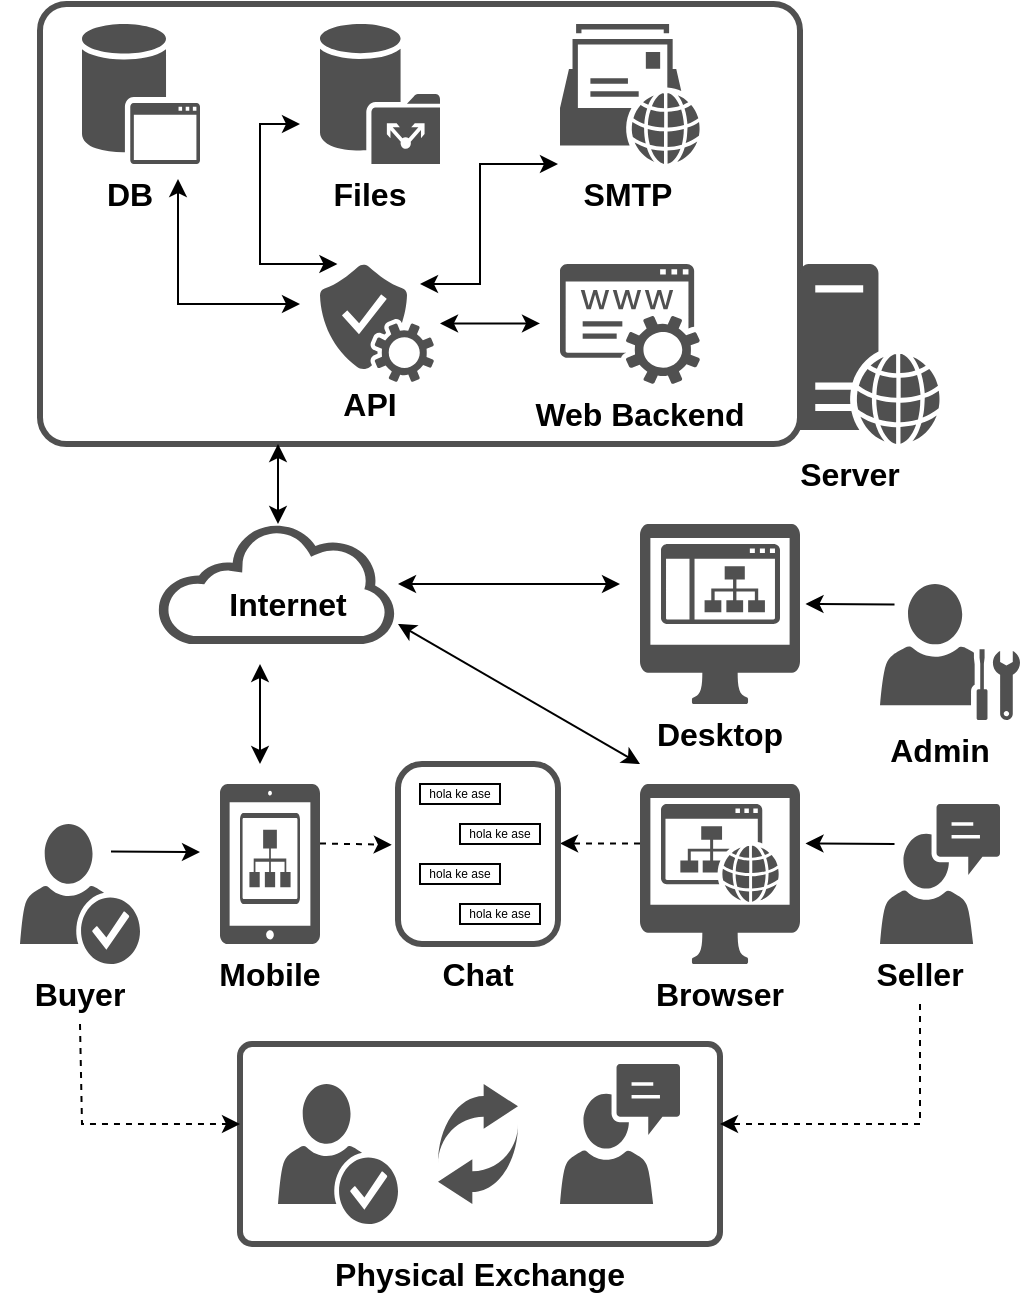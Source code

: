 <mxfile version="28.2.7" pages="9">
  <diagram name="conceptual_en" id="B0U1yKNzh8tKd81aWtue">
    <mxGraphModel dx="1426" dy="751" grid="1" gridSize="10" guides="1" tooltips="1" connect="1" arrows="1" fold="1" page="1" pageScale="1" pageWidth="827" pageHeight="1169" math="0" shadow="0">
      <root>
        <mxCell id="ms5l-wCjMV9w-IirMiLV-0" />
        <mxCell id="ms5l-wCjMV9w-IirMiLV-1" parent="ms5l-wCjMV9w-IirMiLV-0" />
        <mxCell id="ms5l-wCjMV9w-IirMiLV-2" value="" style="rounded=1;whiteSpace=wrap;html=1;fillColor=none;strokeWidth=3;strokeColor=light-dark(#505050, #EDEDED);arcSize=6;" parent="ms5l-wCjMV9w-IirMiLV-1" vertex="1">
          <mxGeometry x="160" y="550" width="240" height="100" as="geometry" />
        </mxCell>
        <mxCell id="ms5l-wCjMV9w-IirMiLV-3" value="" style="rounded=1;whiteSpace=wrap;html=1;fillColor=none;strokeWidth=3;strokeColor=light-dark(#505050, #EDEDED);arcSize=6;" parent="ms5l-wCjMV9w-IirMiLV-1" vertex="1">
          <mxGeometry x="60" y="30" width="380" height="220" as="geometry" />
        </mxCell>
        <mxCell id="ms5l-wCjMV9w-IirMiLV-4" value="" style="sketch=0;pointerEvents=1;shadow=0;dashed=0;html=1;strokeColor=none;fillColor=#505050;labelPosition=center;verticalLabelPosition=bottom;verticalAlign=top;outlineConnect=0;align=center;shape=mxgraph.office.communications.remote_mailbox;" parent="ms5l-wCjMV9w-IirMiLV-1" vertex="1">
          <mxGeometry x="320" y="40" width="70" height="70" as="geometry" />
        </mxCell>
        <mxCell id="ms5l-wCjMV9w-IirMiLV-5" value="" style="sketch=0;pointerEvents=1;shadow=0;dashed=0;html=1;strokeColor=none;fillColor=#505050;labelPosition=center;verticalLabelPosition=bottom;verticalAlign=top;outlineConnect=0;align=center;shape=mxgraph.office.users.administrator;" parent="ms5l-wCjMV9w-IirMiLV-1" vertex="1">
          <mxGeometry x="480" y="320" width="70" height="68" as="geometry" />
        </mxCell>
        <mxCell id="ms5l-wCjMV9w-IirMiLV-6" value="" style="sketch=0;pointerEvents=1;shadow=0;dashed=0;html=1;strokeColor=none;fillColor=#505050;labelPosition=center;verticalLabelPosition=bottom;verticalAlign=top;outlineConnect=0;align=center;shape=mxgraph.office.users.communications;" parent="ms5l-wCjMV9w-IirMiLV-1" vertex="1">
          <mxGeometry x="480" y="430" width="60" height="70" as="geometry" />
        </mxCell>
        <mxCell id="ms5l-wCjMV9w-IirMiLV-7" value="" style="sketch=0;pointerEvents=1;shadow=0;dashed=0;html=1;strokeColor=none;fillColor=#505050;labelPosition=center;verticalLabelPosition=bottom;verticalAlign=top;outlineConnect=0;align=center;shape=mxgraph.office.users.credentials;" parent="ms5l-wCjMV9w-IirMiLV-1" vertex="1">
          <mxGeometry x="50" y="440" width="60" height="70" as="geometry" />
        </mxCell>
        <mxCell id="ms5l-wCjMV9w-IirMiLV-8" value="" style="sketch=0;pointerEvents=1;shadow=0;dashed=0;html=1;strokeColor=none;fillColor=#505050;labelPosition=center;verticalLabelPosition=bottom;verticalAlign=top;outlineConnect=0;align=center;shape=mxgraph.office.services.registrar_service;" parent="ms5l-wCjMV9w-IirMiLV-1" vertex="1">
          <mxGeometry x="320" y="160" width="70" height="60" as="geometry" />
        </mxCell>
        <mxCell id="ms5l-wCjMV9w-IirMiLV-9" value="" style="sketch=0;pointerEvents=1;shadow=0;dashed=0;html=1;strokeColor=none;fillColor=#505050;labelPosition=center;verticalLabelPosition=bottom;verticalAlign=top;outlineConnect=0;align=center;shape=mxgraph.office.services.verification_service;" parent="ms5l-wCjMV9w-IirMiLV-1" vertex="1">
          <mxGeometry x="200" y="160" width="57" height="59" as="geometry" />
        </mxCell>
        <mxCell id="ms5l-wCjMV9w-IirMiLV-10" value="" style="sketch=0;shadow=0;dashed=0;html=1;strokeColor=none;fillColor=#505050;labelPosition=center;verticalLabelPosition=bottom;verticalAlign=top;outlineConnect=0;align=center;shape=mxgraph.office.databases.application_store;" parent="ms5l-wCjMV9w-IirMiLV-1" vertex="1">
          <mxGeometry x="81" y="40" width="59" height="70" as="geometry" />
        </mxCell>
        <mxCell id="ms5l-wCjMV9w-IirMiLV-11" value="" style="sketch=0;shadow=0;dashed=0;html=1;strokeColor=none;fillColor=#505050;labelPosition=center;verticalLabelPosition=bottom;verticalAlign=top;outlineConnect=0;align=center;shape=mxgraph.office.databases.database_public_folder;" parent="ms5l-wCjMV9w-IirMiLV-1" vertex="1">
          <mxGeometry x="200" y="40" width="60" height="70" as="geometry" />
        </mxCell>
        <mxCell id="ms5l-wCjMV9w-IirMiLV-12" value="" style="sketch=0;pointerEvents=1;shadow=0;dashed=0;html=1;strokeColor=none;fillColor=#505050;labelPosition=center;verticalLabelPosition=bottom;verticalAlign=top;outlineConnect=0;align=center;shape=mxgraph.office.servers.web_server;" parent="ms5l-wCjMV9w-IirMiLV-1" vertex="1">
          <mxGeometry x="440" y="160" width="70" height="90" as="geometry" />
        </mxCell>
        <mxCell id="ms5l-wCjMV9w-IirMiLV-13" value="" style="group" parent="ms5l-wCjMV9w-IirMiLV-1" vertex="1" connectable="0">
          <mxGeometry x="150" y="420" width="50" height="80" as="geometry" />
        </mxCell>
        <mxCell id="ms5l-wCjMV9w-IirMiLV-14" value="" style="sketch=0;pointerEvents=1;shadow=0;dashed=0;html=1;strokeColor=none;fillColor=#505050;labelPosition=center;verticalLabelPosition=bottom;verticalAlign=top;outlineConnect=0;align=center;shape=mxgraph.office.devices.tablet_ipad;" parent="ms5l-wCjMV9w-IirMiLV-13" vertex="1">
          <mxGeometry width="50" height="80" as="geometry" />
        </mxCell>
        <mxCell id="ms5l-wCjMV9w-IirMiLV-15" value="" style="sketch=0;pointerEvents=1;shadow=0;dashed=0;html=1;strokeColor=none;fillColor=#505050;labelPosition=center;verticalLabelPosition=bottom;verticalAlign=top;outlineConnect=0;align=center;shape=mxgraph.office.sites.site_collection;" parent="ms5l-wCjMV9w-IirMiLV-13" vertex="1">
          <mxGeometry x="10" y="14.5" width="30" height="45.5" as="geometry" />
        </mxCell>
        <mxCell id="ms5l-wCjMV9w-IirMiLV-16" value="" style="group" parent="ms5l-wCjMV9w-IirMiLV-1" vertex="1" connectable="0">
          <mxGeometry x="360" y="420" width="80" height="90" as="geometry" />
        </mxCell>
        <mxCell id="ms5l-wCjMV9w-IirMiLV-17" value="" style="sketch=0;pointerEvents=1;shadow=0;dashed=0;html=1;strokeColor=none;fillColor=#505050;labelPosition=center;verticalLabelPosition=bottom;verticalAlign=top;outlineConnect=0;align=center;shape=mxgraph.office.devices.mac_client;" parent="ms5l-wCjMV9w-IirMiLV-16" vertex="1">
          <mxGeometry width="80" height="90" as="geometry" />
        </mxCell>
        <mxCell id="ms5l-wCjMV9w-IirMiLV-18" value="" style="sketch=0;pointerEvents=1;shadow=0;dashed=0;html=1;strokeColor=none;fillColor=#505050;labelPosition=center;verticalLabelPosition=bottom;verticalAlign=top;outlineConnect=0;align=center;shape=mxgraph.office.sites.website;" parent="ms5l-wCjMV9w-IirMiLV-16" vertex="1">
          <mxGeometry x="10.5" y="10" width="59" height="49" as="geometry" />
        </mxCell>
        <mxCell id="ms5l-wCjMV9w-IirMiLV-19" value="" style="group" parent="ms5l-wCjMV9w-IirMiLV-1" vertex="1" connectable="0">
          <mxGeometry x="360" y="290" width="80" height="90" as="geometry" />
        </mxCell>
        <mxCell id="ms5l-wCjMV9w-IirMiLV-20" value="" style="sketch=0;pointerEvents=1;shadow=0;dashed=0;html=1;strokeColor=none;fillColor=#505050;labelPosition=center;verticalLabelPosition=bottom;verticalAlign=top;outlineConnect=0;align=center;shape=mxgraph.office.devices.mac_client;" parent="ms5l-wCjMV9w-IirMiLV-19" vertex="1">
          <mxGeometry width="80" height="90" as="geometry" />
        </mxCell>
        <mxCell id="ms5l-wCjMV9w-IirMiLV-21" value="" style="sketch=0;pointerEvents=1;shadow=0;dashed=0;html=1;strokeColor=none;fillColor=#505050;labelPosition=center;verticalLabelPosition=bottom;verticalAlign=top;outlineConnect=0;align=center;shape=mxgraph.office.sites.subsite;" parent="ms5l-wCjMV9w-IirMiLV-19" vertex="1">
          <mxGeometry x="10.5" y="10" width="59.5" height="40" as="geometry" />
        </mxCell>
        <mxCell id="ms5l-wCjMV9w-IirMiLV-22" value="API" style="text;html=1;align=center;verticalAlign=middle;whiteSpace=wrap;rounded=0;fontStyle=1;fontSize=16;" parent="ms5l-wCjMV9w-IirMiLV-1" vertex="1">
          <mxGeometry x="190" y="210" width="70" height="40" as="geometry" />
        </mxCell>
        <mxCell id="ms5l-wCjMV9w-IirMiLV-23" value="DB" style="text;html=1;align=center;verticalAlign=middle;whiteSpace=wrap;rounded=0;fontStyle=1;fontSize=16;" parent="ms5l-wCjMV9w-IirMiLV-1" vertex="1">
          <mxGeometry x="70" y="110" width="70" height="30" as="geometry" />
        </mxCell>
        <mxCell id="ms5l-wCjMV9w-IirMiLV-24" value="Files" style="text;html=1;align=center;verticalAlign=middle;whiteSpace=wrap;rounded=0;fontStyle=1;fontSize=16;" parent="ms5l-wCjMV9w-IirMiLV-1" vertex="1">
          <mxGeometry x="190" y="110" width="70" height="30" as="geometry" />
        </mxCell>
        <mxCell id="ms5l-wCjMV9w-IirMiLV-25" value="SMTP" style="text;html=1;align=center;verticalAlign=middle;whiteSpace=wrap;rounded=0;fontStyle=1;fontSize=16;" parent="ms5l-wCjMV9w-IirMiLV-1" vertex="1">
          <mxGeometry x="319" y="110" width="70" height="30" as="geometry" />
        </mxCell>
        <mxCell id="ms5l-wCjMV9w-IirMiLV-26" value="Server" style="text;html=1;align=center;verticalAlign=middle;whiteSpace=wrap;rounded=0;fontStyle=1;fontSize=16;" parent="ms5l-wCjMV9w-IirMiLV-1" vertex="1">
          <mxGeometry x="430" y="250" width="70" height="30" as="geometry" />
        </mxCell>
        <mxCell id="ms5l-wCjMV9w-IirMiLV-27" value="Web Backend" style="text;html=1;align=center;verticalAlign=middle;whiteSpace=wrap;rounded=0;fontStyle=1;fontSize=16;" parent="ms5l-wCjMV9w-IirMiLV-1" vertex="1">
          <mxGeometry x="300" y="220" width="120" height="30" as="geometry" />
        </mxCell>
        <mxCell id="ms5l-wCjMV9w-IirMiLV-28" value="" style="sketch=0;pointerEvents=1;shadow=0;dashed=0;html=1;strokeColor=none;fillColor=#505050;labelPosition=center;verticalLabelPosition=bottom;verticalAlign=top;outlineConnect=0;align=center;shape=mxgraph.office.users.communications;" parent="ms5l-wCjMV9w-IirMiLV-1" vertex="1">
          <mxGeometry x="320" y="560" width="60" height="70" as="geometry" />
        </mxCell>
        <mxCell id="ms5l-wCjMV9w-IirMiLV-29" value="" style="sketch=0;pointerEvents=1;shadow=0;dashed=0;html=1;strokeColor=none;fillColor=#505050;labelPosition=center;verticalLabelPosition=bottom;verticalAlign=top;outlineConnect=0;align=center;shape=mxgraph.office.users.credentials;" parent="ms5l-wCjMV9w-IirMiLV-1" vertex="1">
          <mxGeometry x="179" y="570" width="60" height="70" as="geometry" />
        </mxCell>
        <mxCell id="ms5l-wCjMV9w-IirMiLV-30" value="" style="group" parent="ms5l-wCjMV9w-IirMiLV-1" vertex="1" connectable="0">
          <mxGeometry x="259" y="570" width="40" height="60" as="geometry" />
        </mxCell>
        <mxCell id="ms5l-wCjMV9w-IirMiLV-31" value="" style="html=1;shadow=0;dashed=0;align=center;verticalAlign=middle;shape=mxgraph.arrows2.jumpInArrow;dy=5.17;dx=17.17;arrowHead=22.33;fillColor=light-dark(#505050, #ededed);strokeColor=none;" parent="ms5l-wCjMV9w-IirMiLV-30" vertex="1">
          <mxGeometry width="40" height="40" as="geometry" />
        </mxCell>
        <mxCell id="ms5l-wCjMV9w-IirMiLV-32" value="" style="html=1;shadow=0;dashed=0;align=center;verticalAlign=middle;shape=mxgraph.arrows2.jumpInArrow;dy=5.17;dx=17.17;arrowHead=22.33;fillColor=light-dark(#505050, #ededed);strokeColor=none;rotation=-180;" parent="ms5l-wCjMV9w-IirMiLV-30" vertex="1">
          <mxGeometry y="20" width="40" height="40" as="geometry" />
        </mxCell>
        <mxCell id="ms5l-wCjMV9w-IirMiLV-33" value="" style="group" parent="ms5l-wCjMV9w-IirMiLV-1" vertex="1" connectable="0">
          <mxGeometry x="119" y="290" width="120" height="60" as="geometry" />
        </mxCell>
        <mxCell id="ms5l-wCjMV9w-IirMiLV-34" value="" style="sketch=0;pointerEvents=1;shadow=0;dashed=0;html=1;strokeColor=none;fillColor=#505050;labelPosition=center;verticalLabelPosition=bottom;outlineConnect=0;verticalAlign=top;align=center;shape=mxgraph.office.clouds.cloud;" parent="ms5l-wCjMV9w-IirMiLV-33" vertex="1">
          <mxGeometry width="120" height="60" as="geometry" />
        </mxCell>
        <mxCell id="ms5l-wCjMV9w-IirMiLV-35" value="Internet" style="text;html=1;align=center;verticalAlign=middle;whiteSpace=wrap;rounded=0;fontStyle=1;fontSize=16;" parent="ms5l-wCjMV9w-IirMiLV-33" vertex="1">
          <mxGeometry x="30" y="20" width="70" height="40" as="geometry" />
        </mxCell>
        <mxCell id="ms5l-wCjMV9w-IirMiLV-36" value="Desktop" style="text;html=1;align=center;verticalAlign=middle;whiteSpace=wrap;rounded=0;fontStyle=1;fontSize=16;" parent="ms5l-wCjMV9w-IirMiLV-1" vertex="1">
          <mxGeometry x="360" y="380" width="80" height="30" as="geometry" />
        </mxCell>
        <mxCell id="ms5l-wCjMV9w-IirMiLV-37" value="Browser" style="text;html=1;align=center;verticalAlign=middle;whiteSpace=wrap;rounded=0;fontStyle=1;fontSize=16;" parent="ms5l-wCjMV9w-IirMiLV-1" vertex="1">
          <mxGeometry x="360" y="510" width="80" height="30" as="geometry" />
        </mxCell>
        <mxCell id="ms5l-wCjMV9w-IirMiLV-38" value="Mobile" style="text;html=1;align=center;verticalAlign=middle;whiteSpace=wrap;rounded=0;fontStyle=1;fontSize=16;" parent="ms5l-wCjMV9w-IirMiLV-1" vertex="1">
          <mxGeometry x="135" y="500" width="80" height="30" as="geometry" />
        </mxCell>
        <mxCell id="ms5l-wCjMV9w-IirMiLV-39" value="Seller" style="text;html=1;align=center;verticalAlign=middle;whiteSpace=wrap;rounded=0;fontStyle=1;fontSize=16;" parent="ms5l-wCjMV9w-IirMiLV-1" vertex="1">
          <mxGeometry x="460" y="500" width="80" height="30" as="geometry" />
        </mxCell>
        <mxCell id="ms5l-wCjMV9w-IirMiLV-40" value="Buyer" style="text;html=1;align=center;verticalAlign=middle;whiteSpace=wrap;rounded=0;fontStyle=1;fontSize=16;" parent="ms5l-wCjMV9w-IirMiLV-1" vertex="1">
          <mxGeometry x="40" y="510" width="80" height="30" as="geometry" />
        </mxCell>
        <mxCell id="ms5l-wCjMV9w-IirMiLV-41" value="Admin" style="text;html=1;align=center;verticalAlign=middle;whiteSpace=wrap;rounded=0;fontStyle=1;fontSize=16;" parent="ms5l-wCjMV9w-IirMiLV-1" vertex="1">
          <mxGeometry x="470" y="388" width="80" height="30" as="geometry" />
        </mxCell>
        <mxCell id="ms5l-wCjMV9w-IirMiLV-42" value="Physical Exchange" style="text;html=1;align=center;verticalAlign=middle;whiteSpace=wrap;rounded=0;fontStyle=1;fontSize=16;" parent="ms5l-wCjMV9w-IirMiLV-1" vertex="1">
          <mxGeometry x="160" y="650" width="240" height="30" as="geometry" />
        </mxCell>
        <mxCell id="ms5l-wCjMV9w-IirMiLV-43" value="Chat" style="text;html=1;align=center;verticalAlign=middle;whiteSpace=wrap;rounded=0;fontStyle=1;fontSize=16;" parent="ms5l-wCjMV9w-IirMiLV-1" vertex="1">
          <mxGeometry x="239" y="500" width="80" height="30" as="geometry" />
        </mxCell>
        <mxCell id="ms5l-wCjMV9w-IirMiLV-44" value="" style="endArrow=classic;html=1;rounded=0;exitX=1;exitY=0.25;exitDx=0;exitDy=0;startArrow=classic;startFill=1;" parent="ms5l-wCjMV9w-IirMiLV-1" edge="1">
          <mxGeometry width="50" height="50" relative="1" as="geometry">
            <mxPoint x="129" y="117.5" as="sourcePoint" />
            <mxPoint x="190" y="180" as="targetPoint" />
            <Array as="points">
              <mxPoint x="129" y="180" />
            </Array>
          </mxGeometry>
        </mxCell>
        <mxCell id="ms5l-wCjMV9w-IirMiLV-45" value="" style="endArrow=classic;html=1;rounded=0;exitX=0;exitY=0;exitDx=0;exitDy=0;startArrow=classic;startFill=1;" parent="ms5l-wCjMV9w-IirMiLV-1" source="ms5l-wCjMV9w-IirMiLV-25" edge="1">
          <mxGeometry width="50" height="50" relative="1" as="geometry">
            <mxPoint x="310" y="110" as="sourcePoint" />
            <mxPoint x="250" y="170" as="targetPoint" />
            <Array as="points">
              <mxPoint x="280" y="110" />
              <mxPoint x="280" y="170" />
            </Array>
          </mxGeometry>
        </mxCell>
        <mxCell id="ms5l-wCjMV9w-IirMiLV-46" value="" style="endArrow=classic;html=1;rounded=0;startArrow=classic;startFill=1;" parent="ms5l-wCjMV9w-IirMiLV-1" edge="1">
          <mxGeometry width="50" height="50" relative="1" as="geometry">
            <mxPoint x="190" y="90" as="sourcePoint" />
            <mxPoint x="208.71" y="160" as="targetPoint" />
            <Array as="points">
              <mxPoint x="170" y="90" />
              <mxPoint x="170" y="160" />
            </Array>
          </mxGeometry>
        </mxCell>
        <mxCell id="ms5l-wCjMV9w-IirMiLV-47" value="" style="endArrow=classic;html=1;rounded=0;entryX=1;entryY=0;entryDx=0;entryDy=0;startArrow=classic;startFill=1;" parent="ms5l-wCjMV9w-IirMiLV-1" edge="1">
          <mxGeometry width="50" height="50" relative="1" as="geometry">
            <mxPoint x="310" y="189.71" as="sourcePoint" />
            <mxPoint x="260" y="189.71" as="targetPoint" />
          </mxGeometry>
        </mxCell>
        <mxCell id="ms5l-wCjMV9w-IirMiLV-48" value="" style="endArrow=classic;html=1;rounded=0;" parent="ms5l-wCjMV9w-IirMiLV-1" edge="1">
          <mxGeometry width="50" height="50" relative="1" as="geometry">
            <mxPoint x="95.5" y="453.75" as="sourcePoint" />
            <mxPoint x="140" y="454" as="targetPoint" />
          </mxGeometry>
        </mxCell>
        <mxCell id="ms5l-wCjMV9w-IirMiLV-49" value="" style="endArrow=none;html=1;rounded=0;endFill=0;startArrow=classic;startFill=1;" parent="ms5l-wCjMV9w-IirMiLV-1" edge="1">
          <mxGeometry width="50" height="50" relative="1" as="geometry">
            <mxPoint x="442.75" y="449.71" as="sourcePoint" />
            <mxPoint x="487.25" y="449.96" as="targetPoint" />
          </mxGeometry>
        </mxCell>
        <mxCell id="ms5l-wCjMV9w-IirMiLV-50" value="" style="endArrow=classic;html=1;rounded=0;startArrow=classic;startFill=1;" parent="ms5l-wCjMV9w-IirMiLV-1" edge="1">
          <mxGeometry width="50" height="50" relative="1" as="geometry">
            <mxPoint x="170" y="410" as="sourcePoint" />
            <mxPoint x="170" y="360" as="targetPoint" />
          </mxGeometry>
        </mxCell>
        <mxCell id="ms5l-wCjMV9w-IirMiLV-51" value="" style="endArrow=classic;html=1;rounded=0;startArrow=classic;startFill=1;" parent="ms5l-wCjMV9w-IirMiLV-1" target="ms5l-wCjMV9w-IirMiLV-34" edge="1">
          <mxGeometry width="50" height="50" relative="1" as="geometry">
            <mxPoint x="350" y="320" as="sourcePoint" />
            <mxPoint x="81" y="295" as="targetPoint" />
          </mxGeometry>
        </mxCell>
        <mxCell id="ms5l-wCjMV9w-IirMiLV-52" value="" style="endArrow=classic;html=1;rounded=0;startArrow=classic;startFill=1;exitX=0;exitY=1;exitDx=0;exitDy=0;" parent="ms5l-wCjMV9w-IirMiLV-1" source="ms5l-wCjMV9w-IirMiLV-36" edge="1">
          <mxGeometry width="50" height="50" relative="1" as="geometry">
            <mxPoint x="350" y="340" as="sourcePoint" />
            <mxPoint x="239" y="340" as="targetPoint" />
          </mxGeometry>
        </mxCell>
        <mxCell id="ms5l-wCjMV9w-IirMiLV-53" value="" style="endArrow=none;html=1;rounded=0;endFill=0;startArrow=classic;startFill=1;" parent="ms5l-wCjMV9w-IirMiLV-1" edge="1">
          <mxGeometry width="50" height="50" relative="1" as="geometry">
            <mxPoint x="442.75" y="330" as="sourcePoint" />
            <mxPoint x="487.25" y="330.25" as="targetPoint" />
          </mxGeometry>
        </mxCell>
        <mxCell id="ms5l-wCjMV9w-IirMiLV-54" value="" style="endArrow=classic;html=1;rounded=0;entryX=0;entryY=0.4;entryDx=0;entryDy=0;entryPerimeter=0;exitX=0.5;exitY=1;exitDx=0;exitDy=0;dashed=1;" parent="ms5l-wCjMV9w-IirMiLV-1" source="ms5l-wCjMV9w-IirMiLV-40" target="ms5l-wCjMV9w-IirMiLV-2" edge="1">
          <mxGeometry width="50" height="50" relative="1" as="geometry">
            <mxPoint x="100" y="560" as="sourcePoint" />
            <mxPoint x="140.75" y="584.25" as="targetPoint" />
            <Array as="points">
              <mxPoint x="81" y="590" />
            </Array>
          </mxGeometry>
        </mxCell>
        <mxCell id="ms5l-wCjMV9w-IirMiLV-55" value="" style="endArrow=classic;html=1;rounded=0;entryX=1;entryY=0.3;entryDx=0;entryDy=0;entryPerimeter=0;exitX=0.5;exitY=1;exitDx=0;exitDy=0;dashed=1;" parent="ms5l-wCjMV9w-IirMiLV-1" source="ms5l-wCjMV9w-IirMiLV-39" edge="1">
          <mxGeometry width="50" height="50" relative="1" as="geometry">
            <mxPoint x="500.003" y="540" as="sourcePoint" />
            <mxPoint x="400" y="590" as="targetPoint" />
            <Array as="points">
              <mxPoint x="500" y="590" />
            </Array>
          </mxGeometry>
        </mxCell>
        <mxCell id="ms5l-wCjMV9w-IirMiLV-56" value="" style="endArrow=classic;html=1;rounded=0;startArrow=classic;startFill=1;" parent="ms5l-wCjMV9w-IirMiLV-1" edge="1">
          <mxGeometry width="50" height="50" relative="1" as="geometry">
            <mxPoint x="179" y="290" as="sourcePoint" />
            <mxPoint x="179" y="250" as="targetPoint" />
          </mxGeometry>
        </mxCell>
        <mxCell id="ms5l-wCjMV9w-IirMiLV-57" value="" style="endArrow=classic;html=1;rounded=0;dashed=1;entryX=-0.039;entryY=0.449;entryDx=0;entryDy=0;entryPerimeter=0;" parent="ms5l-wCjMV9w-IirMiLV-1" target="ms5l-wCjMV9w-IirMiLV-60" edge="1">
          <mxGeometry width="50" height="50" relative="1" as="geometry">
            <mxPoint x="200" y="449.71" as="sourcePoint" />
            <mxPoint x="230" y="460" as="targetPoint" />
          </mxGeometry>
        </mxCell>
        <mxCell id="ms5l-wCjMV9w-IirMiLV-58" value="" style="endArrow=classic;html=1;rounded=0;entryX=1.013;entryY=0.449;entryDx=0;entryDy=0;dashed=1;entryPerimeter=0;" parent="ms5l-wCjMV9w-IirMiLV-1" edge="1">
          <mxGeometry width="50" height="50" relative="1" as="geometry">
            <mxPoint x="360" y="449.71" as="sourcePoint" />
            <mxPoint x="320.04" y="449.75" as="targetPoint" />
          </mxGeometry>
        </mxCell>
        <mxCell id="ms5l-wCjMV9w-IirMiLV-59" value="" style="group" parent="ms5l-wCjMV9w-IirMiLV-1" vertex="1" connectable="0">
          <mxGeometry x="239" y="410" width="80" height="90" as="geometry" />
        </mxCell>
        <mxCell id="ms5l-wCjMV9w-IirMiLV-60" value="" style="rounded=1;whiteSpace=wrap;html=1;fillColor=none;strokeWidth=3;strokeColor=light-dark(#505050, #EDEDED);" parent="ms5l-wCjMV9w-IirMiLV-59" vertex="1">
          <mxGeometry width="80" height="90" as="geometry" />
        </mxCell>
        <mxCell id="ms5l-wCjMV9w-IirMiLV-61" value="hola ke ase" style="rounded=0;whiteSpace=wrap;html=1;fontSize=6;" parent="ms5l-wCjMV9w-IirMiLV-59" vertex="1">
          <mxGeometry x="31" y="30" width="40" height="10" as="geometry" />
        </mxCell>
        <mxCell id="ms5l-wCjMV9w-IirMiLV-62" value="hola ke ase" style="rounded=0;whiteSpace=wrap;html=1;fontSize=6;" parent="ms5l-wCjMV9w-IirMiLV-59" vertex="1">
          <mxGeometry x="11" y="10" width="40" height="10" as="geometry" />
        </mxCell>
        <mxCell id="ms5l-wCjMV9w-IirMiLV-63" value="hola ke ase" style="rounded=0;whiteSpace=wrap;html=1;fontSize=6;" parent="ms5l-wCjMV9w-IirMiLV-59" vertex="1">
          <mxGeometry x="11" y="50" width="40" height="10" as="geometry" />
        </mxCell>
        <mxCell id="ms5l-wCjMV9w-IirMiLV-64" value="hola ke ase" style="rounded=0;whiteSpace=wrap;html=1;fontSize=6;" parent="ms5l-wCjMV9w-IirMiLV-59" vertex="1">
          <mxGeometry x="31" y="70" width="40" height="10" as="geometry" />
        </mxCell>
      </root>
    </mxGraphModel>
  </diagram>
  <diagram name="conceptual_es" id="Ty3ND_PueQQ2WoLVAsmt">
    <mxGraphModel dx="1426" dy="751" grid="1" gridSize="10" guides="1" tooltips="1" connect="1" arrows="1" fold="1" page="1" pageScale="1" pageWidth="827" pageHeight="1169" math="0" shadow="0">
      <root>
        <mxCell id="d8bYkmaDosuE6Nm1SFDm-0" />
        <mxCell id="d8bYkmaDosuE6Nm1SFDm-1" parent="d8bYkmaDosuE6Nm1SFDm-0" />
        <mxCell id="d8bYkmaDosuE6Nm1SFDm-2" value="" style="rounded=1;whiteSpace=wrap;html=1;fillColor=none;strokeWidth=3;strokeColor=light-dark(#505050, #EDEDED);arcSize=6;" parent="d8bYkmaDosuE6Nm1SFDm-1" vertex="1">
          <mxGeometry x="160" y="550" width="240" height="100" as="geometry" />
        </mxCell>
        <mxCell id="d8bYkmaDosuE6Nm1SFDm-3" value="" style="rounded=1;whiteSpace=wrap;html=1;fillColor=none;strokeWidth=3;strokeColor=light-dark(#505050, #EDEDED);arcSize=6;" parent="d8bYkmaDosuE6Nm1SFDm-1" vertex="1">
          <mxGeometry x="60" y="30" width="380" height="220" as="geometry" />
        </mxCell>
        <mxCell id="d8bYkmaDosuE6Nm1SFDm-4" value="" style="sketch=0;pointerEvents=1;shadow=0;dashed=0;html=1;strokeColor=none;fillColor=#505050;labelPosition=center;verticalLabelPosition=bottom;verticalAlign=top;outlineConnect=0;align=center;shape=mxgraph.office.communications.remote_mailbox;" parent="d8bYkmaDosuE6Nm1SFDm-1" vertex="1">
          <mxGeometry x="320" y="40" width="70" height="70" as="geometry" />
        </mxCell>
        <mxCell id="d8bYkmaDosuE6Nm1SFDm-5" value="" style="sketch=0;pointerEvents=1;shadow=0;dashed=0;html=1;strokeColor=none;fillColor=#505050;labelPosition=center;verticalLabelPosition=bottom;verticalAlign=top;outlineConnect=0;align=center;shape=mxgraph.office.users.administrator;" parent="d8bYkmaDosuE6Nm1SFDm-1" vertex="1">
          <mxGeometry x="480" y="320" width="70" height="68" as="geometry" />
        </mxCell>
        <mxCell id="d8bYkmaDosuE6Nm1SFDm-6" value="" style="sketch=0;pointerEvents=1;shadow=0;dashed=0;html=1;strokeColor=none;fillColor=#505050;labelPosition=center;verticalLabelPosition=bottom;verticalAlign=top;outlineConnect=0;align=center;shape=mxgraph.office.users.communications;" parent="d8bYkmaDosuE6Nm1SFDm-1" vertex="1">
          <mxGeometry x="480" y="430" width="60" height="70" as="geometry" />
        </mxCell>
        <mxCell id="d8bYkmaDosuE6Nm1SFDm-7" value="" style="sketch=0;pointerEvents=1;shadow=0;dashed=0;html=1;strokeColor=none;fillColor=#505050;labelPosition=center;verticalLabelPosition=bottom;verticalAlign=top;outlineConnect=0;align=center;shape=mxgraph.office.users.credentials;" parent="d8bYkmaDosuE6Nm1SFDm-1" vertex="1">
          <mxGeometry x="50" y="440" width="60" height="70" as="geometry" />
        </mxCell>
        <mxCell id="d8bYkmaDosuE6Nm1SFDm-8" value="" style="sketch=0;pointerEvents=1;shadow=0;dashed=0;html=1;strokeColor=none;fillColor=#505050;labelPosition=center;verticalLabelPosition=bottom;verticalAlign=top;outlineConnect=0;align=center;shape=mxgraph.office.services.registrar_service;" parent="d8bYkmaDosuE6Nm1SFDm-1" vertex="1">
          <mxGeometry x="320" y="160" width="70" height="60" as="geometry" />
        </mxCell>
        <mxCell id="d8bYkmaDosuE6Nm1SFDm-9" value="" style="sketch=0;pointerEvents=1;shadow=0;dashed=0;html=1;strokeColor=none;fillColor=#505050;labelPosition=center;verticalLabelPosition=bottom;verticalAlign=top;outlineConnect=0;align=center;shape=mxgraph.office.services.verification_service;" parent="d8bYkmaDosuE6Nm1SFDm-1" vertex="1">
          <mxGeometry x="200" y="160" width="57" height="59" as="geometry" />
        </mxCell>
        <mxCell id="d8bYkmaDosuE6Nm1SFDm-10" value="" style="sketch=0;shadow=0;dashed=0;html=1;strokeColor=none;fillColor=#505050;labelPosition=center;verticalLabelPosition=bottom;verticalAlign=top;outlineConnect=0;align=center;shape=mxgraph.office.databases.application_store;" parent="d8bYkmaDosuE6Nm1SFDm-1" vertex="1">
          <mxGeometry x="81" y="40" width="59" height="70" as="geometry" />
        </mxCell>
        <mxCell id="d8bYkmaDosuE6Nm1SFDm-11" value="" style="sketch=0;shadow=0;dashed=0;html=1;strokeColor=none;fillColor=#505050;labelPosition=center;verticalLabelPosition=bottom;verticalAlign=top;outlineConnect=0;align=center;shape=mxgraph.office.databases.database_public_folder;" parent="d8bYkmaDosuE6Nm1SFDm-1" vertex="1">
          <mxGeometry x="200" y="40" width="60" height="70" as="geometry" />
        </mxCell>
        <mxCell id="d8bYkmaDosuE6Nm1SFDm-12" value="" style="sketch=0;pointerEvents=1;shadow=0;dashed=0;html=1;strokeColor=none;fillColor=#505050;labelPosition=center;verticalLabelPosition=bottom;verticalAlign=top;outlineConnect=0;align=center;shape=mxgraph.office.servers.web_server;" parent="d8bYkmaDosuE6Nm1SFDm-1" vertex="1">
          <mxGeometry x="440" y="160" width="70" height="90" as="geometry" />
        </mxCell>
        <mxCell id="d8bYkmaDosuE6Nm1SFDm-13" value="" style="group" parent="d8bYkmaDosuE6Nm1SFDm-1" vertex="1" connectable="0">
          <mxGeometry x="150" y="420" width="50" height="80" as="geometry" />
        </mxCell>
        <mxCell id="d8bYkmaDosuE6Nm1SFDm-14" value="" style="sketch=0;pointerEvents=1;shadow=0;dashed=0;html=1;strokeColor=none;fillColor=#505050;labelPosition=center;verticalLabelPosition=bottom;verticalAlign=top;outlineConnect=0;align=center;shape=mxgraph.office.devices.tablet_ipad;" parent="d8bYkmaDosuE6Nm1SFDm-13" vertex="1">
          <mxGeometry width="50" height="80" as="geometry" />
        </mxCell>
        <mxCell id="d8bYkmaDosuE6Nm1SFDm-15" value="" style="sketch=0;pointerEvents=1;shadow=0;dashed=0;html=1;strokeColor=none;fillColor=#505050;labelPosition=center;verticalLabelPosition=bottom;verticalAlign=top;outlineConnect=0;align=center;shape=mxgraph.office.sites.site_collection;" parent="d8bYkmaDosuE6Nm1SFDm-13" vertex="1">
          <mxGeometry x="10" y="14.5" width="30" height="45.5" as="geometry" />
        </mxCell>
        <mxCell id="d8bYkmaDosuE6Nm1SFDm-16" value="" style="group" parent="d8bYkmaDosuE6Nm1SFDm-1" vertex="1" connectable="0">
          <mxGeometry x="360" y="420" width="80" height="90" as="geometry" />
        </mxCell>
        <mxCell id="d8bYkmaDosuE6Nm1SFDm-17" value="" style="sketch=0;pointerEvents=1;shadow=0;dashed=0;html=1;strokeColor=none;fillColor=#505050;labelPosition=center;verticalLabelPosition=bottom;verticalAlign=top;outlineConnect=0;align=center;shape=mxgraph.office.devices.mac_client;" parent="d8bYkmaDosuE6Nm1SFDm-16" vertex="1">
          <mxGeometry width="80" height="90" as="geometry" />
        </mxCell>
        <mxCell id="d8bYkmaDosuE6Nm1SFDm-18" value="" style="sketch=0;pointerEvents=1;shadow=0;dashed=0;html=1;strokeColor=none;fillColor=#505050;labelPosition=center;verticalLabelPosition=bottom;verticalAlign=top;outlineConnect=0;align=center;shape=mxgraph.office.sites.website;" parent="d8bYkmaDosuE6Nm1SFDm-16" vertex="1">
          <mxGeometry x="10.5" y="10" width="59" height="49" as="geometry" />
        </mxCell>
        <mxCell id="d8bYkmaDosuE6Nm1SFDm-19" value="" style="group" parent="d8bYkmaDosuE6Nm1SFDm-1" vertex="1" connectable="0">
          <mxGeometry x="360" y="290" width="80" height="90" as="geometry" />
        </mxCell>
        <mxCell id="d8bYkmaDosuE6Nm1SFDm-20" value="" style="sketch=0;pointerEvents=1;shadow=0;dashed=0;html=1;strokeColor=none;fillColor=#505050;labelPosition=center;verticalLabelPosition=bottom;verticalAlign=top;outlineConnect=0;align=center;shape=mxgraph.office.devices.mac_client;" parent="d8bYkmaDosuE6Nm1SFDm-19" vertex="1">
          <mxGeometry width="80" height="90" as="geometry" />
        </mxCell>
        <mxCell id="d8bYkmaDosuE6Nm1SFDm-21" value="" style="sketch=0;pointerEvents=1;shadow=0;dashed=0;html=1;strokeColor=none;fillColor=#505050;labelPosition=center;verticalLabelPosition=bottom;verticalAlign=top;outlineConnect=0;align=center;shape=mxgraph.office.sites.subsite;" parent="d8bYkmaDosuE6Nm1SFDm-19" vertex="1">
          <mxGeometry x="10.5" y="10" width="59.5" height="40" as="geometry" />
        </mxCell>
        <mxCell id="d8bYkmaDosuE6Nm1SFDm-22" value="API" style="text;html=1;align=center;verticalAlign=middle;whiteSpace=wrap;rounded=0;fontStyle=1;fontSize=16;" parent="d8bYkmaDosuE6Nm1SFDm-1" vertex="1">
          <mxGeometry x="190" y="210" width="70" height="40" as="geometry" />
        </mxCell>
        <mxCell id="d8bYkmaDosuE6Nm1SFDm-23" value="DB" style="text;html=1;align=center;verticalAlign=middle;whiteSpace=wrap;rounded=0;fontStyle=1;fontSize=16;" parent="d8bYkmaDosuE6Nm1SFDm-1" vertex="1">
          <mxGeometry x="70" y="110" width="70" height="30" as="geometry" />
        </mxCell>
        <mxCell id="d8bYkmaDosuE6Nm1SFDm-24" value="Archivos" style="text;html=1;align=center;verticalAlign=middle;whiteSpace=wrap;rounded=0;fontStyle=1;fontSize=16;" parent="d8bYkmaDosuE6Nm1SFDm-1" vertex="1">
          <mxGeometry x="190" y="110" width="70" height="30" as="geometry" />
        </mxCell>
        <mxCell id="d8bYkmaDosuE6Nm1SFDm-25" value="SMTP" style="text;html=1;align=center;verticalAlign=middle;whiteSpace=wrap;rounded=0;fontStyle=1;fontSize=16;" parent="d8bYkmaDosuE6Nm1SFDm-1" vertex="1">
          <mxGeometry x="319" y="110" width="70" height="30" as="geometry" />
        </mxCell>
        <mxCell id="d8bYkmaDosuE6Nm1SFDm-26" value="Servidor" style="text;html=1;align=center;verticalAlign=middle;whiteSpace=wrap;rounded=0;fontStyle=1;fontSize=16;" parent="d8bYkmaDosuE6Nm1SFDm-1" vertex="1">
          <mxGeometry x="430" y="250" width="70" height="30" as="geometry" />
        </mxCell>
        <mxCell id="d8bYkmaDosuE6Nm1SFDm-27" value="Backend Web" style="text;html=1;align=center;verticalAlign=middle;whiteSpace=wrap;rounded=0;fontStyle=1;fontSize=16;" parent="d8bYkmaDosuE6Nm1SFDm-1" vertex="1">
          <mxGeometry x="300" y="220" width="120" height="30" as="geometry" />
        </mxCell>
        <mxCell id="d8bYkmaDosuE6Nm1SFDm-28" value="" style="sketch=0;pointerEvents=1;shadow=0;dashed=0;html=1;strokeColor=none;fillColor=#505050;labelPosition=center;verticalLabelPosition=bottom;verticalAlign=top;outlineConnect=0;align=center;shape=mxgraph.office.users.communications;" parent="d8bYkmaDosuE6Nm1SFDm-1" vertex="1">
          <mxGeometry x="320" y="560" width="60" height="70" as="geometry" />
        </mxCell>
        <mxCell id="d8bYkmaDosuE6Nm1SFDm-29" value="" style="sketch=0;pointerEvents=1;shadow=0;dashed=0;html=1;strokeColor=none;fillColor=#505050;labelPosition=center;verticalLabelPosition=bottom;verticalAlign=top;outlineConnect=0;align=center;shape=mxgraph.office.users.credentials;" parent="d8bYkmaDosuE6Nm1SFDm-1" vertex="1">
          <mxGeometry x="179" y="570" width="60" height="70" as="geometry" />
        </mxCell>
        <mxCell id="d8bYkmaDosuE6Nm1SFDm-30" value="" style="group" parent="d8bYkmaDosuE6Nm1SFDm-1" vertex="1" connectable="0">
          <mxGeometry x="259" y="570" width="40" height="60" as="geometry" />
        </mxCell>
        <mxCell id="d8bYkmaDosuE6Nm1SFDm-31" value="" style="html=1;shadow=0;dashed=0;align=center;verticalAlign=middle;shape=mxgraph.arrows2.jumpInArrow;dy=5.17;dx=17.17;arrowHead=22.33;fillColor=light-dark(#505050, #ededed);strokeColor=none;" parent="d8bYkmaDosuE6Nm1SFDm-30" vertex="1">
          <mxGeometry width="40" height="40" as="geometry" />
        </mxCell>
        <mxCell id="d8bYkmaDosuE6Nm1SFDm-32" value="" style="html=1;shadow=0;dashed=0;align=center;verticalAlign=middle;shape=mxgraph.arrows2.jumpInArrow;dy=5.17;dx=17.17;arrowHead=22.33;fillColor=light-dark(#505050, #ededed);strokeColor=none;rotation=-180;" parent="d8bYkmaDosuE6Nm1SFDm-30" vertex="1">
          <mxGeometry y="20" width="40" height="40" as="geometry" />
        </mxCell>
        <mxCell id="d8bYkmaDosuE6Nm1SFDm-33" value="" style="group" parent="d8bYkmaDosuE6Nm1SFDm-1" vertex="1" connectable="0">
          <mxGeometry x="119" y="290" width="120" height="60" as="geometry" />
        </mxCell>
        <mxCell id="d8bYkmaDosuE6Nm1SFDm-34" value="" style="sketch=0;pointerEvents=1;shadow=0;dashed=0;html=1;strokeColor=none;fillColor=#505050;labelPosition=center;verticalLabelPosition=bottom;outlineConnect=0;verticalAlign=top;align=center;shape=mxgraph.office.clouds.cloud;" parent="d8bYkmaDosuE6Nm1SFDm-33" vertex="1">
          <mxGeometry width="120" height="60" as="geometry" />
        </mxCell>
        <mxCell id="d8bYkmaDosuE6Nm1SFDm-35" value="Internet" style="text;html=1;align=center;verticalAlign=middle;whiteSpace=wrap;rounded=0;fontStyle=1;fontSize=16;" parent="d8bYkmaDosuE6Nm1SFDm-33" vertex="1">
          <mxGeometry x="30" y="20" width="70" height="40" as="geometry" />
        </mxCell>
        <mxCell id="d8bYkmaDosuE6Nm1SFDm-36" value="Escritorio" style="text;html=1;align=center;verticalAlign=middle;whiteSpace=wrap;rounded=0;fontStyle=1;fontSize=16;" parent="d8bYkmaDosuE6Nm1SFDm-1" vertex="1">
          <mxGeometry x="360" y="380" width="80" height="30" as="geometry" />
        </mxCell>
        <mxCell id="d8bYkmaDosuE6Nm1SFDm-37" value="Navegador" style="text;html=1;align=center;verticalAlign=middle;whiteSpace=wrap;rounded=0;fontStyle=1;fontSize=16;" parent="d8bYkmaDosuE6Nm1SFDm-1" vertex="1">
          <mxGeometry x="360" y="510" width="80" height="30" as="geometry" />
        </mxCell>
        <mxCell id="d8bYkmaDosuE6Nm1SFDm-38" value="Móvil" style="text;html=1;align=center;verticalAlign=middle;whiteSpace=wrap;rounded=0;fontStyle=1;fontSize=16;" parent="d8bYkmaDosuE6Nm1SFDm-1" vertex="1">
          <mxGeometry x="135" y="500" width="80" height="30" as="geometry" />
        </mxCell>
        <mxCell id="d8bYkmaDosuE6Nm1SFDm-39" value="Vendedor" style="text;html=1;align=center;verticalAlign=middle;whiteSpace=wrap;rounded=0;fontStyle=1;fontSize=16;" parent="d8bYkmaDosuE6Nm1SFDm-1" vertex="1">
          <mxGeometry x="460" y="500" width="80" height="30" as="geometry" />
        </mxCell>
        <mxCell id="d8bYkmaDosuE6Nm1SFDm-40" value="Comprador" style="text;html=1;align=center;verticalAlign=middle;whiteSpace=wrap;rounded=0;fontStyle=1;fontSize=16;" parent="d8bYkmaDosuE6Nm1SFDm-1" vertex="1">
          <mxGeometry x="40" y="510" width="80" height="30" as="geometry" />
        </mxCell>
        <mxCell id="d8bYkmaDosuE6Nm1SFDm-41" value="Admin" style="text;html=1;align=center;verticalAlign=middle;whiteSpace=wrap;rounded=0;fontStyle=1;fontSize=16;" parent="d8bYkmaDosuE6Nm1SFDm-1" vertex="1">
          <mxGeometry x="470" y="388" width="80" height="30" as="geometry" />
        </mxCell>
        <mxCell id="d8bYkmaDosuE6Nm1SFDm-42" value="Intercambio Físico" style="text;html=1;align=center;verticalAlign=middle;whiteSpace=wrap;rounded=0;fontStyle=1;fontSize=16;" parent="d8bYkmaDosuE6Nm1SFDm-1" vertex="1">
          <mxGeometry x="160" y="650" width="240" height="30" as="geometry" />
        </mxCell>
        <mxCell id="d8bYkmaDosuE6Nm1SFDm-43" value="Chat" style="text;html=1;align=center;verticalAlign=middle;whiteSpace=wrap;rounded=0;fontStyle=1;fontSize=16;" parent="d8bYkmaDosuE6Nm1SFDm-1" vertex="1">
          <mxGeometry x="239" y="500" width="80" height="30" as="geometry" />
        </mxCell>
        <mxCell id="d8bYkmaDosuE6Nm1SFDm-44" value="" style="endArrow=classic;html=1;rounded=0;exitX=1;exitY=0.25;exitDx=0;exitDy=0;startArrow=classic;startFill=1;" parent="d8bYkmaDosuE6Nm1SFDm-1" edge="1">
          <mxGeometry width="50" height="50" relative="1" as="geometry">
            <mxPoint x="129" y="117.5" as="sourcePoint" />
            <mxPoint x="190" y="180" as="targetPoint" />
            <Array as="points">
              <mxPoint x="129" y="180" />
            </Array>
          </mxGeometry>
        </mxCell>
        <mxCell id="d8bYkmaDosuE6Nm1SFDm-45" value="" style="endArrow=classic;html=1;rounded=0;exitX=0;exitY=0;exitDx=0;exitDy=0;startArrow=classic;startFill=1;" parent="d8bYkmaDosuE6Nm1SFDm-1" source="d8bYkmaDosuE6Nm1SFDm-25" edge="1">
          <mxGeometry width="50" height="50" relative="1" as="geometry">
            <mxPoint x="310" y="110" as="sourcePoint" />
            <mxPoint x="250" y="170" as="targetPoint" />
            <Array as="points">
              <mxPoint x="280" y="110" />
              <mxPoint x="280" y="170" />
            </Array>
          </mxGeometry>
        </mxCell>
        <mxCell id="d8bYkmaDosuE6Nm1SFDm-46" value="" style="endArrow=classic;html=1;rounded=0;startArrow=classic;startFill=1;" parent="d8bYkmaDosuE6Nm1SFDm-1" edge="1">
          <mxGeometry width="50" height="50" relative="1" as="geometry">
            <mxPoint x="190" y="90" as="sourcePoint" />
            <mxPoint x="208.71" y="160" as="targetPoint" />
            <Array as="points">
              <mxPoint x="170" y="90" />
              <mxPoint x="170" y="160" />
            </Array>
          </mxGeometry>
        </mxCell>
        <mxCell id="d8bYkmaDosuE6Nm1SFDm-47" value="" style="endArrow=classic;html=1;rounded=0;entryX=1;entryY=0;entryDx=0;entryDy=0;startArrow=classic;startFill=1;" parent="d8bYkmaDosuE6Nm1SFDm-1" edge="1">
          <mxGeometry width="50" height="50" relative="1" as="geometry">
            <mxPoint x="310" y="189.71" as="sourcePoint" />
            <mxPoint x="260" y="189.71" as="targetPoint" />
          </mxGeometry>
        </mxCell>
        <mxCell id="d8bYkmaDosuE6Nm1SFDm-48" value="" style="endArrow=classic;html=1;rounded=0;" parent="d8bYkmaDosuE6Nm1SFDm-1" edge="1">
          <mxGeometry width="50" height="50" relative="1" as="geometry">
            <mxPoint x="95.5" y="453.75" as="sourcePoint" />
            <mxPoint x="140" y="454" as="targetPoint" />
          </mxGeometry>
        </mxCell>
        <mxCell id="d8bYkmaDosuE6Nm1SFDm-49" value="" style="endArrow=none;html=1;rounded=0;endFill=0;startArrow=classic;startFill=1;" parent="d8bYkmaDosuE6Nm1SFDm-1" edge="1">
          <mxGeometry width="50" height="50" relative="1" as="geometry">
            <mxPoint x="442.75" y="449.71" as="sourcePoint" />
            <mxPoint x="487.25" y="449.96" as="targetPoint" />
          </mxGeometry>
        </mxCell>
        <mxCell id="d8bYkmaDosuE6Nm1SFDm-50" value="" style="endArrow=classic;html=1;rounded=0;startArrow=classic;startFill=1;" parent="d8bYkmaDosuE6Nm1SFDm-1" edge="1">
          <mxGeometry width="50" height="50" relative="1" as="geometry">
            <mxPoint x="170" y="410" as="sourcePoint" />
            <mxPoint x="170" y="360" as="targetPoint" />
          </mxGeometry>
        </mxCell>
        <mxCell id="d8bYkmaDosuE6Nm1SFDm-51" value="" style="endArrow=classic;html=1;rounded=0;startArrow=classic;startFill=1;" parent="d8bYkmaDosuE6Nm1SFDm-1" target="d8bYkmaDosuE6Nm1SFDm-34" edge="1">
          <mxGeometry width="50" height="50" relative="1" as="geometry">
            <mxPoint x="350" y="320" as="sourcePoint" />
            <mxPoint x="81" y="295" as="targetPoint" />
          </mxGeometry>
        </mxCell>
        <mxCell id="d8bYkmaDosuE6Nm1SFDm-52" value="" style="endArrow=classic;html=1;rounded=0;startArrow=classic;startFill=1;exitX=0;exitY=1;exitDx=0;exitDy=0;" parent="d8bYkmaDosuE6Nm1SFDm-1" source="d8bYkmaDosuE6Nm1SFDm-36" edge="1">
          <mxGeometry width="50" height="50" relative="1" as="geometry">
            <mxPoint x="350" y="340" as="sourcePoint" />
            <mxPoint x="239" y="340" as="targetPoint" />
          </mxGeometry>
        </mxCell>
        <mxCell id="d8bYkmaDosuE6Nm1SFDm-53" value="" style="endArrow=none;html=1;rounded=0;endFill=0;startArrow=classic;startFill=1;" parent="d8bYkmaDosuE6Nm1SFDm-1" edge="1">
          <mxGeometry width="50" height="50" relative="1" as="geometry">
            <mxPoint x="442.75" y="330" as="sourcePoint" />
            <mxPoint x="487.25" y="330.25" as="targetPoint" />
          </mxGeometry>
        </mxCell>
        <mxCell id="d8bYkmaDosuE6Nm1SFDm-54" value="" style="endArrow=classic;html=1;rounded=0;entryX=0;entryY=0.4;entryDx=0;entryDy=0;entryPerimeter=0;exitX=0.5;exitY=1;exitDx=0;exitDy=0;dashed=1;" parent="d8bYkmaDosuE6Nm1SFDm-1" source="d8bYkmaDosuE6Nm1SFDm-40" target="d8bYkmaDosuE6Nm1SFDm-2" edge="1">
          <mxGeometry width="50" height="50" relative="1" as="geometry">
            <mxPoint x="100" y="560" as="sourcePoint" />
            <mxPoint x="140.75" y="584.25" as="targetPoint" />
            <Array as="points">
              <mxPoint x="81" y="590" />
            </Array>
          </mxGeometry>
        </mxCell>
        <mxCell id="d8bYkmaDosuE6Nm1SFDm-55" value="" style="endArrow=classic;html=1;rounded=0;entryX=1;entryY=0.3;entryDx=0;entryDy=0;entryPerimeter=0;exitX=0.5;exitY=1;exitDx=0;exitDy=0;dashed=1;" parent="d8bYkmaDosuE6Nm1SFDm-1" source="d8bYkmaDosuE6Nm1SFDm-39" edge="1">
          <mxGeometry width="50" height="50" relative="1" as="geometry">
            <mxPoint x="500.003" y="540" as="sourcePoint" />
            <mxPoint x="400" y="590" as="targetPoint" />
            <Array as="points">
              <mxPoint x="500" y="590" />
            </Array>
          </mxGeometry>
        </mxCell>
        <mxCell id="d8bYkmaDosuE6Nm1SFDm-56" value="" style="endArrow=classic;html=1;rounded=0;startArrow=classic;startFill=1;" parent="d8bYkmaDosuE6Nm1SFDm-1" edge="1">
          <mxGeometry width="50" height="50" relative="1" as="geometry">
            <mxPoint x="179" y="290" as="sourcePoint" />
            <mxPoint x="179" y="250" as="targetPoint" />
          </mxGeometry>
        </mxCell>
        <mxCell id="d8bYkmaDosuE6Nm1SFDm-57" value="" style="endArrow=classic;html=1;rounded=0;dashed=1;entryX=-0.039;entryY=0.449;entryDx=0;entryDy=0;entryPerimeter=0;" parent="d8bYkmaDosuE6Nm1SFDm-1" target="d8bYkmaDosuE6Nm1SFDm-60" edge="1">
          <mxGeometry width="50" height="50" relative="1" as="geometry">
            <mxPoint x="200" y="449.71" as="sourcePoint" />
            <mxPoint x="230" y="460" as="targetPoint" />
          </mxGeometry>
        </mxCell>
        <mxCell id="d8bYkmaDosuE6Nm1SFDm-58" value="" style="endArrow=classic;html=1;rounded=0;entryX=1.013;entryY=0.449;entryDx=0;entryDy=0;dashed=1;entryPerimeter=0;" parent="d8bYkmaDosuE6Nm1SFDm-1" edge="1">
          <mxGeometry width="50" height="50" relative="1" as="geometry">
            <mxPoint x="360" y="449.71" as="sourcePoint" />
            <mxPoint x="320.04" y="449.75" as="targetPoint" />
          </mxGeometry>
        </mxCell>
        <mxCell id="d8bYkmaDosuE6Nm1SFDm-59" value="" style="group" parent="d8bYkmaDosuE6Nm1SFDm-1" vertex="1" connectable="0">
          <mxGeometry x="239" y="410" width="80" height="90" as="geometry" />
        </mxCell>
        <mxCell id="d8bYkmaDosuE6Nm1SFDm-60" value="" style="rounded=1;whiteSpace=wrap;html=1;fillColor=none;strokeWidth=3;strokeColor=light-dark(#505050, #EDEDED);" parent="d8bYkmaDosuE6Nm1SFDm-59" vertex="1">
          <mxGeometry width="80" height="90" as="geometry" />
        </mxCell>
        <mxCell id="d8bYkmaDosuE6Nm1SFDm-61" value="hola ke ase" style="rounded=0;whiteSpace=wrap;html=1;fontSize=6;" parent="d8bYkmaDosuE6Nm1SFDm-59" vertex="1">
          <mxGeometry x="31" y="30" width="40" height="10" as="geometry" />
        </mxCell>
        <mxCell id="d8bYkmaDosuE6Nm1SFDm-62" value="hola ke ase" style="rounded=0;whiteSpace=wrap;html=1;fontSize=6;" parent="d8bYkmaDosuE6Nm1SFDm-59" vertex="1">
          <mxGeometry x="11" y="10" width="40" height="10" as="geometry" />
        </mxCell>
        <mxCell id="d8bYkmaDosuE6Nm1SFDm-63" value="hola ke ase" style="rounded=0;whiteSpace=wrap;html=1;fontSize=6;" parent="d8bYkmaDosuE6Nm1SFDm-59" vertex="1">
          <mxGeometry x="11" y="50" width="40" height="10" as="geometry" />
        </mxCell>
        <mxCell id="d8bYkmaDosuE6Nm1SFDm-64" value="hola ke ase" style="rounded=0;whiteSpace=wrap;html=1;fontSize=6;" parent="d8bYkmaDosuE6Nm1SFDm-59" vertex="1">
          <mxGeometry x="31" y="70" width="40" height="10" as="geometry" />
        </mxCell>
      </root>
    </mxGraphModel>
  </diagram>
  <diagram id="lKwMiB4IAJ37MBhSVg8C" name="paquetes">
    <mxGraphModel dx="1426" dy="751" grid="1" gridSize="10" guides="1" tooltips="1" connect="1" arrows="1" fold="1" page="1" pageScale="1" pageWidth="827" pageHeight="1169" math="0" shadow="0">
      <root>
        <mxCell id="0" />
        <mxCell id="1" parent="0" />
        <mxCell id="YNGygFP7PX8f5DFG1NsE-1" value="API" style="shape=folder;fontStyle=1;spacingTop=10;tabWidth=40;tabHeight=14;tabPosition=left;html=1;whiteSpace=wrap;" parent="1" vertex="1">
          <mxGeometry x="70" y="160" width="100" height="50" as="geometry" />
        </mxCell>
        <mxCell id="HLoQMI4ubxQXa2VBHNji-1" value="Assets" style="shape=folder;fontStyle=1;spacingTop=10;tabWidth=40;tabHeight=14;tabPosition=left;html=1;whiteSpace=wrap;" parent="1" vertex="1">
          <mxGeometry x="70" y="220" width="100" height="50" as="geometry" />
        </mxCell>
        <mxCell id="HLoQMI4ubxQXa2VBHNji-2" value="Components" style="shape=folder;fontStyle=1;spacingTop=10;tabWidth=40;tabHeight=14;tabPosition=left;html=1;whiteSpace=wrap;" parent="1" vertex="1">
          <mxGeometry x="70" y="280" width="100" height="50" as="geometry" />
        </mxCell>
        <mxCell id="HLoQMI4ubxQXa2VBHNji-3" value="Core" style="shape=folder;fontStyle=1;spacingTop=10;tabWidth=40;tabHeight=14;tabPosition=left;html=1;whiteSpace=wrap;" parent="1" vertex="1">
          <mxGeometry x="70" y="340" width="100" height="50" as="geometry" />
        </mxCell>
        <mxCell id="HLoQMI4ubxQXa2VBHNji-4" value="Data" style="shape=folder;fontStyle=1;spacingTop=10;tabWidth=40;tabHeight=14;tabPosition=left;html=1;whiteSpace=wrap;" parent="1" vertex="1">
          <mxGeometry x="70" y="400" width="100" height="50" as="geometry" />
        </mxCell>
        <mxCell id="HLoQMI4ubxQXa2VBHNji-5" value="Models" style="shape=folder;fontStyle=1;spacingTop=10;tabWidth=40;tabHeight=14;tabPosition=left;html=1;whiteSpace=wrap;" parent="1" vertex="1">
          <mxGeometry x="190" y="160" width="100" height="50" as="geometry" />
        </mxCell>
        <mxCell id="HLoQMI4ubxQXa2VBHNji-6" value="Services" style="shape=folder;fontStyle=1;spacingTop=10;tabWidth=40;tabHeight=14;tabPosition=left;html=1;whiteSpace=wrap;" parent="1" vertex="1">
          <mxGeometry x="190" y="220" width="100" height="50" as="geometry" />
        </mxCell>
        <mxCell id="HLoQMI4ubxQXa2VBHNji-7" value="Ui" style="shape=folder;fontStyle=1;spacingTop=10;tabWidth=40;tabHeight=14;tabPosition=left;html=1;whiteSpace=wrap;" parent="1" vertex="1">
          <mxGeometry x="190" y="280" width="100" height="50" as="geometry" />
        </mxCell>
        <mxCell id="HLoQMI4ubxQXa2VBHNji-8" value="Utils" style="shape=folder;fontStyle=1;spacingTop=10;tabWidth=40;tabHeight=14;tabPosition=left;html=1;whiteSpace=wrap;" parent="1" vertex="1">
          <mxGeometry x="190" y="340" width="100" height="50" as="geometry" />
        </mxCell>
        <mxCell id="HLoQMI4ubxQXa2VBHNji-9" value="Windows" style="shape=folder;fontStyle=1;spacingTop=10;tabWidth=40;tabHeight=14;tabPosition=left;html=1;whiteSpace=wrap;" parent="1" vertex="1">
          <mxGeometry x="190" y="400" width="100" height="50" as="geometry" />
        </mxCell>
        <mxCell id="HLoQMI4ubxQXa2VBHNji-10" value="Src" style="shape=umlFrame;whiteSpace=wrap;html=1;pointerEvents=0;width=40;height=30;fontStyle=1" parent="1" vertex="1">
          <mxGeometry x="50" y="120" width="260" height="350" as="geometry" />
        </mxCell>
        <mxCell id="HLoQMI4ubxQXa2VBHNji-11" value="main.py" style="text;html=1;whiteSpace=wrap;strokeColor=none;fillColor=none;align=center;verticalAlign=middle;rounded=0;fontStyle=1" parent="1" vertex="1">
          <mxGeometry x="90" y="80" width="80" height="30" as="geometry" />
        </mxCell>
        <mxCell id="HLoQMI4ubxQXa2VBHNji-12" value="requeriments.txt" style="text;html=1;whiteSpace=wrap;strokeColor=none;fillColor=none;align=center;verticalAlign=middle;rounded=0;fontStyle=1" parent="1" vertex="1">
          <mxGeometry x="170" y="80" width="140" height="30" as="geometry" />
        </mxCell>
        <mxCell id="HLoQMI4ubxQXa2VBHNji-13" value="App" style="shape=umlFrame;whiteSpace=wrap;html=1;pointerEvents=0;width=40;height=30;fontStyle=1" parent="1" vertex="1">
          <mxGeometry x="40" y="70" width="280" height="410" as="geometry" />
        </mxCell>
        <mxCell id="HLoQMI4ubxQXa2VBHNji-14" value="Frontend Desktop" style="rounded=0;whiteSpace=wrap;html=1;fontStyle=1" parent="1" vertex="1">
          <mxGeometry x="40" y="40" width="160" height="30" as="geometry" />
        </mxCell>
        <mxCell id="HLoQMI4ubxQXa2VBHNji-15" value="API" style="shape=folder;fontStyle=1;spacingTop=10;tabWidth=40;tabHeight=14;tabPosition=left;html=1;whiteSpace=wrap;" parent="1" vertex="1">
          <mxGeometry x="390" y="160" width="100" height="50" as="geometry" />
        </mxCell>
        <mxCell id="HLoQMI4ubxQXa2VBHNji-16" value="Assets" style="shape=folder;fontStyle=1;spacingTop=10;tabWidth=40;tabHeight=14;tabPosition=left;html=1;whiteSpace=wrap;" parent="1" vertex="1">
          <mxGeometry x="390" y="220" width="100" height="50" as="geometry" />
        </mxCell>
        <mxCell id="HLoQMI4ubxQXa2VBHNji-17" value="Components" style="shape=folder;fontStyle=1;spacingTop=10;tabWidth=40;tabHeight=14;tabPosition=left;html=1;whiteSpace=wrap;" parent="1" vertex="1">
          <mxGeometry x="390" y="280" width="100" height="50" as="geometry" />
        </mxCell>
        <mxCell id="HLoQMI4ubxQXa2VBHNji-18" value="Contexts" style="shape=folder;fontStyle=1;spacingTop=10;tabWidth=40;tabHeight=14;tabPosition=left;html=1;whiteSpace=wrap;" parent="1" vertex="1">
          <mxGeometry x="390" y="340" width="100" height="50" as="geometry" />
        </mxCell>
        <mxCell id="HLoQMI4ubxQXa2VBHNji-19" value="Hooks" style="shape=folder;fontStyle=1;spacingTop=10;tabWidth=40;tabHeight=14;tabPosition=left;html=1;whiteSpace=wrap;" parent="1" vertex="1">
          <mxGeometry x="390" y="400" width="100" height="50" as="geometry" />
        </mxCell>
        <mxCell id="HLoQMI4ubxQXa2VBHNji-20" value="Navigation" style="shape=folder;fontStyle=1;spacingTop=10;tabWidth=40;tabHeight=14;tabPosition=left;html=1;whiteSpace=wrap;" parent="1" vertex="1">
          <mxGeometry x="510" y="160" width="100" height="50" as="geometry" />
        </mxCell>
        <mxCell id="HLoQMI4ubxQXa2VBHNji-21" value="Screens" style="shape=folder;fontStyle=1;spacingTop=10;tabWidth=40;tabHeight=14;tabPosition=left;html=1;whiteSpace=wrap;" parent="1" vertex="1">
          <mxGeometry x="510" y="220" width="100" height="50" as="geometry" />
        </mxCell>
        <mxCell id="HLoQMI4ubxQXa2VBHNji-22" value="Services" style="shape=folder;fontStyle=1;spacingTop=10;tabWidth=40;tabHeight=14;tabPosition=left;html=1;whiteSpace=wrap;" parent="1" vertex="1">
          <mxGeometry x="510" y="280" width="100" height="50" as="geometry" />
        </mxCell>
        <mxCell id="HLoQMI4ubxQXa2VBHNji-23" value="Utils" style="shape=folder;fontStyle=1;spacingTop=10;tabWidth=40;tabHeight=14;tabPosition=left;html=1;whiteSpace=wrap;" parent="1" vertex="1">
          <mxGeometry x="510" y="340" width="100" height="50" as="geometry" />
        </mxCell>
        <mxCell id="HLoQMI4ubxQXa2VBHNji-24" value="Theme" style="shape=folder;fontStyle=1;spacingTop=10;tabWidth=40;tabHeight=14;tabPosition=left;html=1;whiteSpace=wrap;" parent="1" vertex="1">
          <mxGeometry x="510" y="400" width="100" height="50" as="geometry" />
        </mxCell>
        <mxCell id="HLoQMI4ubxQXa2VBHNji-25" value="Src" style="shape=umlFrame;whiteSpace=wrap;html=1;pointerEvents=0;width=40;height=30;fontStyle=1" parent="1" vertex="1">
          <mxGeometry x="370" y="120" width="260" height="350" as="geometry" />
        </mxCell>
        <mxCell id="HLoQMI4ubxQXa2VBHNji-26" value="app.js" style="text;html=1;whiteSpace=wrap;strokeColor=none;fillColor=none;align=center;verticalAlign=middle;rounded=0;fontStyle=1" parent="1" vertex="1">
          <mxGeometry x="410" y="80" width="70" height="30" as="geometry" />
        </mxCell>
        <mxCell id="HLoQMI4ubxQXa2VBHNji-27" value="app.json" style="text;html=1;whiteSpace=wrap;strokeColor=none;fillColor=none;align=center;verticalAlign=middle;rounded=0;fontStyle=1" parent="1" vertex="1">
          <mxGeometry x="480" y="80" width="70" height="30" as="geometry" />
        </mxCell>
        <mxCell id="HLoQMI4ubxQXa2VBHNji-28" value="App" style="shape=umlFrame;whiteSpace=wrap;html=1;pointerEvents=0;width=40;height=30;fontStyle=1" parent="1" vertex="1">
          <mxGeometry x="360" y="70" width="280" height="410" as="geometry" />
        </mxCell>
        <mxCell id="HLoQMI4ubxQXa2VBHNji-29" value="Frontend Móvil" style="rounded=0;whiteSpace=wrap;html=1;fontStyle=1" parent="1" vertex="1">
          <mxGeometry x="360" y="40" width="160" height="30" as="geometry" />
        </mxCell>
        <mxCell id="HLoQMI4ubxQXa2VBHNji-30" value=".env" style="text;html=1;whiteSpace=wrap;strokeColor=none;fillColor=none;align=center;verticalAlign=middle;rounded=0;fontStyle=1" parent="1" vertex="1">
          <mxGeometry x="550" y="80" width="70" height="30" as="geometry" />
        </mxCell>
        <mxCell id="HLoQMI4ubxQXa2VBHNji-36" value="Views" style="shape=folder;fontStyle=1;spacingTop=10;tabWidth=40;tabHeight=14;tabPosition=left;html=1;whiteSpace=wrap;" parent="1" vertex="1">
          <mxGeometry x="80" y="620" width="90" height="50" as="geometry" />
        </mxCell>
        <mxCell id="HLoQMI4ubxQXa2VBHNji-37" value="JS" style="shape=folder;fontStyle=1;spacingTop=10;tabWidth=40;tabHeight=14;tabPosition=left;html=1;whiteSpace=wrap;" parent="1" vertex="1">
          <mxGeometry x="80" y="680" width="90" height="50" as="geometry" />
        </mxCell>
        <mxCell id="HLoQMI4ubxQXa2VBHNji-41" value="CSS" style="shape=folder;fontStyle=1;spacingTop=10;tabWidth=40;tabHeight=14;tabPosition=left;html=1;whiteSpace=wrap;" parent="1" vertex="1">
          <mxGeometry x="80" y="740" width="90" height="50" as="geometry" />
        </mxCell>
        <mxCell id="HLoQMI4ubxQXa2VBHNji-42" value="Public" style="shape=folder;fontStyle=1;spacingTop=10;tabWidth=40;tabHeight=14;tabPosition=left;html=1;whiteSpace=wrap;" parent="1" vertex="1">
          <mxGeometry x="500" y="560" width="110" height="50" as="geometry" />
        </mxCell>
        <mxCell id="HLoQMI4ubxQXa2VBHNji-46" value="Resources" style="shape=umlFrame;whiteSpace=wrap;html=1;pointerEvents=0;width=80;height=30;fontStyle=1" parent="1" vertex="1">
          <mxGeometry x="60" y="580" width="130" height="220" as="geometry" />
        </mxCell>
        <mxCell id="HLoQMI4ubxQXa2VBHNji-49" value="Project" style="shape=umlFrame;whiteSpace=wrap;html=1;pointerEvents=0;width=80;height=30;fontStyle=1" parent="1" vertex="1">
          <mxGeometry x="40" y="530" width="600" height="460" as="geometry" />
        </mxCell>
        <mxCell id="HLoQMI4ubxQXa2VBHNji-50" value="Frontend Web + Backend API" style="rounded=0;whiteSpace=wrap;html=1;fontStyle=1" parent="1" vertex="1">
          <mxGeometry x="40" y="500" width="240" height="30" as="geometry" />
        </mxCell>
        <mxCell id="HLoQMI4ubxQXa2VBHNji-69" value="Web" style="shape=folder;fontStyle=1;spacingTop=10;tabWidth=40;tabHeight=14;tabPosition=left;html=1;whiteSpace=wrap;" parent="1" vertex="1">
          <mxGeometry x="80" y="850" width="90" height="50" as="geometry" />
        </mxCell>
        <mxCell id="HLoQMI4ubxQXa2VBHNji-70" value="Routes" style="shape=umlFrame;whiteSpace=wrap;html=1;pointerEvents=0;width=80;height=30;fontStyle=1" parent="1" vertex="1">
          <mxGeometry x="60" y="810" width="130" height="160" as="geometry" />
        </mxCell>
        <mxCell id="HLoQMI4ubxQXa2VBHNji-71" value="Models" style="shape=folder;fontStyle=1;spacingTop=10;tabWidth=40;tabHeight=14;tabPosition=left;html=1;whiteSpace=wrap;" parent="1" vertex="1">
          <mxGeometry x="230" y="600" width="110" height="50" as="geometry" />
        </mxCell>
        <mxCell id="HLoQMI4ubxQXa2VBHNji-72" value="App" style="shape=umlFrame;whiteSpace=wrap;html=1;pointerEvents=0;width=40;height=30;fontStyle=1" parent="1" vertex="1">
          <mxGeometry x="210" y="560" width="260" height="340" as="geometry" />
        </mxCell>
        <mxCell id="HLoQMI4ubxQXa2VBHNji-73" value="Services" style="shape=folder;fontStyle=1;spacingTop=10;tabWidth=40;tabHeight=14;tabPosition=left;html=1;whiteSpace=wrap;" parent="1" vertex="1">
          <mxGeometry x="350" y="600" width="110" height="50" as="geometry" />
        </mxCell>
        <mxCell id="HLoQMI4ubxQXa2VBHNji-74" value="API" style="shape=folder;fontStyle=1;spacingTop=10;tabWidth=40;tabHeight=14;tabPosition=left;html=1;whiteSpace=wrap;" parent="1" vertex="1">
          <mxGeometry x="80" y="910" width="90" height="50" as="geometry" />
        </mxCell>
        <mxCell id="HLoQMI4ubxQXa2VBHNji-75" value="HTTP" style="shape=umlFrame;whiteSpace=wrap;html=1;pointerEvents=0;width=60;height=30;fontStyle=1" parent="1" vertex="1">
          <mxGeometry x="220" y="670" width="240" height="220" as="geometry" />
        </mxCell>
        <mxCell id="HLoQMI4ubxQXa2VBHNji-76" value="Middlewares" style="shape=folder;fontStyle=1;spacingTop=10;tabWidth=40;tabHeight=14;tabPosition=left;html=1;whiteSpace=wrap;" parent="1" vertex="1">
          <mxGeometry x="240" y="710" width="100" height="50" as="geometry" />
        </mxCell>
        <mxCell id="HLoQMI4ubxQXa2VBHNji-77" value="Requests" style="shape=folder;fontStyle=1;spacingTop=10;tabWidth=40;tabHeight=14;tabPosition=left;html=1;whiteSpace=wrap;" parent="1" vertex="1">
          <mxGeometry x="350" y="710" width="100" height="50" as="geometry" />
        </mxCell>
        <mxCell id="HLoQMI4ubxQXa2VBHNji-78" value="Controllers" style="shape=umlFrame;whiteSpace=wrap;html=1;pointerEvents=0;width=80;height=30;fontStyle=1" parent="1" vertex="1">
          <mxGeometry x="240" y="780" width="210" height="100" as="geometry" />
        </mxCell>
        <mxCell id="HLoQMI4ubxQXa2VBHNji-79" value="Web" style="shape=folder;fontStyle=1;spacingTop=10;tabWidth=40;tabHeight=14;tabPosition=left;html=1;whiteSpace=wrap;" parent="1" vertex="1">
          <mxGeometry x="260" y="820" width="80" height="50" as="geometry" />
        </mxCell>
        <mxCell id="HLoQMI4ubxQXa2VBHNji-80" value="API" style="shape=folder;fontStyle=1;spacingTop=10;tabWidth=40;tabHeight=14;tabPosition=left;html=1;whiteSpace=wrap;" parent="1" vertex="1">
          <mxGeometry x="350" y="820" width="80" height="50" as="geometry" />
        </mxCell>
        <mxCell id="HLoQMI4ubxQXa2VBHNji-81" value="Migrations" style="shape=folder;fontStyle=1;spacingTop=10;tabWidth=40;tabHeight=14;tabPosition=left;html=1;whiteSpace=wrap;" parent="1" vertex="1">
          <mxGeometry x="510" y="740" width="90" height="50" as="geometry" />
        </mxCell>
        <mxCell id="HLoQMI4ubxQXa2VBHNji-82" value="Database" style="shape=umlFrame;whiteSpace=wrap;html=1;pointerEvents=0;width=80;height=30;fontStyle=1" parent="1" vertex="1">
          <mxGeometry x="490" y="700" width="130" height="230" as="geometry" />
        </mxCell>
        <mxCell id="HLoQMI4ubxQXa2VBHNji-83" value="Seeders" style="shape=folder;fontStyle=1;spacingTop=10;tabWidth=40;tabHeight=14;tabPosition=left;html=1;whiteSpace=wrap;" parent="1" vertex="1">
          <mxGeometry x="510" y="800" width="90" height="50" as="geometry" />
        </mxCell>
        <mxCell id="HLoQMI4ubxQXa2VBHNji-84" value="Factories" style="shape=folder;fontStyle=1;spacingTop=10;tabWidth=40;tabHeight=14;tabPosition=left;html=1;whiteSpace=wrap;" parent="1" vertex="1">
          <mxGeometry x="510" y="860" width="90" height="50" as="geometry" />
        </mxCell>
        <mxCell id="HLoQMI4ubxQXa2VBHNji-85" value="Test" style="shape=folder;fontStyle=1;spacingTop=10;tabWidth=40;tabHeight=14;tabPosition=left;html=1;whiteSpace=wrap;" parent="1" vertex="1">
          <mxGeometry x="220" y="920" width="110" height="50" as="geometry" />
        </mxCell>
        <mxCell id="HLoQMI4ubxQXa2VBHNji-86" value="Storage" style="shape=folder;fontStyle=1;spacingTop=10;tabWidth=40;tabHeight=14;tabPosition=left;html=1;whiteSpace=wrap;" parent="1" vertex="1">
          <mxGeometry x="500" y="630" width="110" height="50" as="geometry" />
        </mxCell>
        <mxCell id="HLoQMI4ubxQXa2VBHNji-87" value="Configuration" style="shape=folder;fontStyle=1;spacingTop=10;tabWidth=40;tabHeight=14;tabPosition=left;html=1;whiteSpace=wrap;" parent="1" vertex="1">
          <mxGeometry x="350" y="920" width="110" height="50" as="geometry" />
        </mxCell>
      </root>
    </mxGraphModel>
  </diagram>
  <diagram name="componentes" id="ia4wgzS8dNu4BL6gNYmW">
    <mxGraphModel dx="1426" dy="751" grid="1" gridSize="10" guides="1" tooltips="1" connect="1" arrows="1" fold="1" page="1" pageScale="1" pageWidth="827" pageHeight="1169" math="0" shadow="0">
      <root>
        <mxCell id="0" />
        <mxCell id="1" parent="0" />
        <mxCell id="T_sx8XC92QQ1qm8v9TdI-21" value="«Database»&lt;br&gt;&lt;b&gt;Image Files&lt;/b&gt;" style="html=1;dropTarget=0;whiteSpace=wrap;" parent="1" vertex="1">
          <mxGeometry x="545" y="160" width="140" height="60" as="geometry" />
        </mxCell>
        <mxCell id="T_sx8XC92QQ1qm8v9TdI-22" value="" style="shape=module;jettyWidth=8;jettyHeight=4;" parent="T_sx8XC92QQ1qm8v9TdI-21" vertex="1">
          <mxGeometry x="1" width="20" height="20" relative="1" as="geometry">
            <mxPoint x="-27" y="7" as="offset" />
          </mxGeometry>
        </mxCell>
        <mxCell id="T_sx8XC92QQ1qm8v9TdI-23" value="«Database»&lt;br&gt;&lt;b&gt;DB SQL&lt;/b&gt;" style="html=1;dropTarget=0;whiteSpace=wrap;" parent="1" vertex="1">
          <mxGeometry x="545" y="240" width="140" height="60" as="geometry" />
        </mxCell>
        <mxCell id="T_sx8XC92QQ1qm8v9TdI-24" value="" style="shape=module;jettyWidth=8;jettyHeight=4;" parent="T_sx8XC92QQ1qm8v9TdI-23" vertex="1">
          <mxGeometry x="1" width="20" height="20" relative="1" as="geometry">
            <mxPoint x="-27" y="7" as="offset" />
          </mxGeometry>
        </mxCell>
        <mxCell id="T_sx8XC92QQ1qm8v9TdI-25" value="«Backend»&lt;br&gt;&lt;b&gt;API&lt;/b&gt;" style="html=1;dropTarget=0;whiteSpace=wrap;" parent="1" vertex="1">
          <mxGeometry x="343" y="200" width="140" height="60" as="geometry" />
        </mxCell>
        <mxCell id="T_sx8XC92QQ1qm8v9TdI-26" value="" style="shape=module;jettyWidth=8;jettyHeight=4;" parent="T_sx8XC92QQ1qm8v9TdI-25" vertex="1">
          <mxGeometry x="1" width="20" height="20" relative="1" as="geometry">
            <mxPoint x="-27" y="7" as="offset" />
          </mxGeometry>
        </mxCell>
        <mxCell id="T_sx8XC92QQ1qm8v9TdI-27" value="«Frontend»&lt;br&gt;&lt;b&gt;App Móvil&lt;/b&gt;" style="html=1;dropTarget=0;whiteSpace=wrap;" parent="1" vertex="1">
          <mxGeometry x="140" y="200" width="140" height="60" as="geometry" />
        </mxCell>
        <mxCell id="T_sx8XC92QQ1qm8v9TdI-28" value="" style="shape=module;jettyWidth=8;jettyHeight=4;" parent="T_sx8XC92QQ1qm8v9TdI-27" vertex="1">
          <mxGeometry x="1" width="20" height="20" relative="1" as="geometry">
            <mxPoint x="-27" y="7" as="offset" />
          </mxGeometry>
        </mxCell>
        <mxCell id="T_sx8XC92QQ1qm8v9TdI-29" value="«Frontend»&lt;br&gt;&lt;b&gt;App Desktop&lt;/b&gt;" style="html=1;dropTarget=0;whiteSpace=wrap;" parent="1" vertex="1">
          <mxGeometry x="140" y="280" width="140" height="60" as="geometry" />
        </mxCell>
        <mxCell id="T_sx8XC92QQ1qm8v9TdI-30" value="" style="shape=module;jettyWidth=8;jettyHeight=4;" parent="T_sx8XC92QQ1qm8v9TdI-29" vertex="1">
          <mxGeometry x="1" width="20" height="20" relative="1" as="geometry">
            <mxPoint x="-27" y="7" as="offset" />
          </mxGeometry>
        </mxCell>
        <mxCell id="T_sx8XC92QQ1qm8v9TdI-31" value="«Frontend»&lt;br&gt;&lt;b&gt;App Web&lt;/b&gt;" style="html=1;dropTarget=0;whiteSpace=wrap;" parent="1" vertex="1">
          <mxGeometry x="140" y="120" width="140" height="60" as="geometry" />
        </mxCell>
        <mxCell id="T_sx8XC92QQ1qm8v9TdI-32" value="" style="shape=module;jettyWidth=8;jettyHeight=4;" parent="T_sx8XC92QQ1qm8v9TdI-31" vertex="1">
          <mxGeometry x="1" width="20" height="20" relative="1" as="geometry">
            <mxPoint x="-27" y="7" as="offset" />
          </mxGeometry>
        </mxCell>
        <mxCell id="T_sx8XC92QQ1qm8v9TdI-35" value="" style="ellipse;whiteSpace=wrap;html=1;align=center;aspect=fixed;fillColor=none;strokeColor=none;resizable=0;perimeter=centerPerimeter;rotatable=0;allowArrows=0;points=[];outlineConnect=1;" parent="1" vertex="1">
          <mxGeometry x="535" y="270" width="10" height="10" as="geometry" />
        </mxCell>
        <mxCell id="T_sx8XC92QQ1qm8v9TdI-36" value="" style="rounded=0;orthogonalLoop=1;jettySize=auto;html=1;endArrow=halfCircle;endFill=0;endSize=6;strokeWidth=1;sketch=0;exitX=1;exitY=0.75;exitDx=0;exitDy=0;" parent="1" source="T_sx8XC92QQ1qm8v9TdI-25" target="T_sx8XC92QQ1qm8v9TdI-38" edge="1">
          <mxGeometry relative="1" as="geometry">
            <mxPoint x="520" y="340" as="sourcePoint" />
            <Array as="points">
              <mxPoint x="500" y="245" />
              <mxPoint x="500" y="270" />
            </Array>
          </mxGeometry>
        </mxCell>
        <mxCell id="T_sx8XC92QQ1qm8v9TdI-37" value="" style="rounded=0;orthogonalLoop=1;jettySize=auto;html=1;endArrow=oval;endFill=0;sketch=0;sourcePerimeterSpacing=0;targetPerimeterSpacing=0;endSize=10;exitX=0;exitY=0.5;exitDx=0;exitDy=0;" parent="1" source="T_sx8XC92QQ1qm8v9TdI-23" target="T_sx8XC92QQ1qm8v9TdI-38" edge="1">
          <mxGeometry relative="1" as="geometry">
            <mxPoint x="505" y="270" as="sourcePoint" />
          </mxGeometry>
        </mxCell>
        <mxCell id="T_sx8XC92QQ1qm8v9TdI-38" value="" style="ellipse;whiteSpace=wrap;html=1;align=center;aspect=fixed;fillColor=none;strokeColor=none;resizable=0;perimeter=centerPerimeter;rotatable=0;allowArrows=0;points=[];outlineConnect=1;" parent="1" vertex="1">
          <mxGeometry x="520" y="265" width="10" height="10" as="geometry" />
        </mxCell>
        <mxCell id="T_sx8XC92QQ1qm8v9TdI-39" value="" style="rounded=0;orthogonalLoop=1;jettySize=auto;html=1;endArrow=halfCircle;endFill=0;endSize=6;strokeWidth=1;sketch=0;exitX=1;exitY=0.25;exitDx=0;exitDy=0;" parent="1" source="T_sx8XC92QQ1qm8v9TdI-25" target="T_sx8XC92QQ1qm8v9TdI-41" edge="1">
          <mxGeometry relative="1" as="geometry">
            <mxPoint x="560" y="185" as="sourcePoint" />
            <Array as="points">
              <mxPoint x="500" y="215" />
              <mxPoint x="500" y="190" />
            </Array>
          </mxGeometry>
        </mxCell>
        <mxCell id="T_sx8XC92QQ1qm8v9TdI-40" value="" style="rounded=0;orthogonalLoop=1;jettySize=auto;html=1;endArrow=oval;endFill=0;sketch=0;sourcePerimeterSpacing=0;targetPerimeterSpacing=0;endSize=10;exitX=0;exitY=0.5;exitDx=0;exitDy=0;" parent="1" source="T_sx8XC92QQ1qm8v9TdI-21" target="T_sx8XC92QQ1qm8v9TdI-41" edge="1">
          <mxGeometry relative="1" as="geometry">
            <mxPoint x="505" y="185" as="sourcePoint" />
          </mxGeometry>
        </mxCell>
        <mxCell id="T_sx8XC92QQ1qm8v9TdI-41" value="" style="ellipse;whiteSpace=wrap;html=1;align=center;aspect=fixed;fillColor=none;strokeColor=none;resizable=0;perimeter=centerPerimeter;rotatable=0;allowArrows=0;points=[];outlineConnect=1;" parent="1" vertex="1">
          <mxGeometry x="520" y="185" width="10" height="10" as="geometry" />
        </mxCell>
        <mxCell id="T_sx8XC92QQ1qm8v9TdI-42" value="" style="rounded=0;orthogonalLoop=1;jettySize=auto;html=1;endArrow=halfCircle;endFill=0;endSize=6;strokeWidth=1;sketch=0;exitX=1;exitY=0.5;exitDx=0;exitDy=0;" parent="1" source="T_sx8XC92QQ1qm8v9TdI-29" target="T_sx8XC92QQ1qm8v9TdI-44" edge="1">
          <mxGeometry relative="1" as="geometry">
            <mxPoint x="320" y="310" as="sourcePoint" />
          </mxGeometry>
        </mxCell>
        <mxCell id="T_sx8XC92QQ1qm8v9TdI-43" value="" style="rounded=0;orthogonalLoop=1;jettySize=auto;html=1;endArrow=oval;endFill=0;sketch=0;sourcePerimeterSpacing=0;targetPerimeterSpacing=0;endSize=10;exitX=0;exitY=0.75;exitDx=0;exitDy=0;" parent="1" source="T_sx8XC92QQ1qm8v9TdI-25" target="T_sx8XC92QQ1qm8v9TdI-44" edge="1">
          <mxGeometry relative="1" as="geometry">
            <mxPoint x="260" y="310" as="sourcePoint" />
            <Array as="points">
              <mxPoint x="320" y="245" />
              <mxPoint x="320" y="310" />
            </Array>
          </mxGeometry>
        </mxCell>
        <mxCell id="T_sx8XC92QQ1qm8v9TdI-44" value="" style="ellipse;whiteSpace=wrap;html=1;align=center;aspect=fixed;fillColor=none;strokeColor=none;resizable=0;perimeter=centerPerimeter;rotatable=0;allowArrows=0;points=[];outlineConnect=1;" parent="1" vertex="1">
          <mxGeometry x="295" y="305" width="10" height="10" as="geometry" />
        </mxCell>
        <mxCell id="T_sx8XC92QQ1qm8v9TdI-45" value="" style="rounded=0;orthogonalLoop=1;jettySize=auto;html=1;endArrow=halfCircle;endFill=0;endSize=6;strokeWidth=1;sketch=0;exitX=1;exitY=0.5;exitDx=0;exitDy=0;" parent="1" source="T_sx8XC92QQ1qm8v9TdI-31" target="T_sx8XC92QQ1qm8v9TdI-47" edge="1">
          <mxGeometry relative="1" as="geometry">
            <mxPoint x="310" y="180" as="sourcePoint" />
          </mxGeometry>
        </mxCell>
        <mxCell id="T_sx8XC92QQ1qm8v9TdI-46" value="" style="rounded=0;orthogonalLoop=1;jettySize=auto;html=1;endArrow=oval;endFill=0;sketch=0;sourcePerimeterSpacing=0;targetPerimeterSpacing=0;endSize=10;exitX=0;exitY=0.25;exitDx=0;exitDy=0;" parent="1" source="T_sx8XC92QQ1qm8v9TdI-25" target="T_sx8XC92QQ1qm8v9TdI-47" edge="1">
          <mxGeometry relative="1" as="geometry">
            <mxPoint x="280" y="150" as="sourcePoint" />
            <Array as="points">
              <mxPoint x="320" y="215" />
              <mxPoint x="320" y="150" />
            </Array>
          </mxGeometry>
        </mxCell>
        <mxCell id="T_sx8XC92QQ1qm8v9TdI-47" value="" style="ellipse;whiteSpace=wrap;html=1;align=center;aspect=fixed;fillColor=none;strokeColor=none;resizable=0;perimeter=centerPerimeter;rotatable=0;allowArrows=0;points=[];outlineConnect=1;" parent="1" vertex="1">
          <mxGeometry x="295" y="145" width="10" height="10" as="geometry" />
        </mxCell>
        <mxCell id="T_sx8XC92QQ1qm8v9TdI-48" value="" style="rounded=0;orthogonalLoop=1;jettySize=auto;html=1;endArrow=halfCircle;endFill=0;endSize=6;strokeWidth=1;sketch=0;exitX=1;exitY=0.5;exitDx=0;exitDy=0;" parent="1" source="T_sx8XC92QQ1qm8v9TdI-27" target="T_sx8XC92QQ1qm8v9TdI-50" edge="1">
          <mxGeometry relative="1" as="geometry">
            <mxPoint x="290" y="270" as="sourcePoint" />
          </mxGeometry>
        </mxCell>
        <mxCell id="T_sx8XC92QQ1qm8v9TdI-49" value="" style="rounded=0;orthogonalLoop=1;jettySize=auto;html=1;endArrow=oval;endFill=0;sketch=0;sourcePerimeterSpacing=0;targetPerimeterSpacing=0;endSize=10;exitX=0;exitY=0.5;exitDx=0;exitDy=0;" parent="1" source="T_sx8XC92QQ1qm8v9TdI-25" target="T_sx8XC92QQ1qm8v9TdI-50" edge="1">
          <mxGeometry relative="1" as="geometry">
            <mxPoint x="280" y="230" as="sourcePoint" />
          </mxGeometry>
        </mxCell>
        <mxCell id="T_sx8XC92QQ1qm8v9TdI-50" value="" style="ellipse;whiteSpace=wrap;html=1;align=center;aspect=fixed;fillColor=none;strokeColor=none;resizable=0;perimeter=centerPerimeter;rotatable=0;allowArrows=0;points=[];outlineConnect=1;" parent="1" vertex="1">
          <mxGeometry x="295" y="225" width="10" height="10" as="geometry" />
        </mxCell>
      </root>
    </mxGraphModel>
  </diagram>
  <diagram name="componentes_web" id="NY_6uTOVV77M5ZerOfnA">
    <mxGraphModel dx="1426" dy="751" grid="1" gridSize="10" guides="1" tooltips="1" connect="1" arrows="1" fold="1" page="1" pageScale="1" pageWidth="827" pageHeight="1169" math="0" shadow="0">
      <root>
        <mxCell id="EQzefIskJQ38Q50dxCSX-0" />
        <mxCell id="EQzefIskJQ38Q50dxCSX-1" parent="EQzefIskJQ38Q50dxCSX-0" />
        <mxCell id="-W0fgx2lzqpDIkFJiJ8B-0" value="&amp;lt;&amp;lt;Component&amp;gt;&amp;gt;&lt;div&gt;&lt;b&gt;Web&lt;/b&gt;&lt;/div&gt;" style="shape=module;align=left;spacingLeft=20;align=center;verticalAlign=top;whiteSpace=wrap;html=1;" vertex="1" parent="EQzefIskJQ38Q50dxCSX-1">
          <mxGeometry x="60" y="40" width="530" height="460" as="geometry" />
        </mxCell>
        <mxCell id="-W0fgx2lzqpDIkFJiJ8B-1" value="«Module&lt;span style=&quot;background-color: transparent; color: light-dark(rgb(0, 0, 0), rgb(255, 255, 255));&quot;&gt;»&lt;/span&gt;&lt;div&gt;&lt;b&gt;Menú&lt;/b&gt;&lt;/div&gt;" style="html=1;dropTarget=0;whiteSpace=wrap;" vertex="1" parent="EQzefIskJQ38Q50dxCSX-1">
          <mxGeometry x="90" y="90" width="140" height="60" as="geometry" />
        </mxCell>
        <mxCell id="-W0fgx2lzqpDIkFJiJ8B-2" value="" style="shape=module;jettyWidth=8;jettyHeight=4;" vertex="1" parent="-W0fgx2lzqpDIkFJiJ8B-1">
          <mxGeometry x="1" width="20" height="20" relative="1" as="geometry">
            <mxPoint x="-27" y="7" as="offset" />
          </mxGeometry>
        </mxCell>
        <mxCell id="-W0fgx2lzqpDIkFJiJ8B-3" value="«Module&lt;span style=&quot;background-color: transparent; color: light-dark(rgb(0, 0, 0), rgb(255, 255, 255));&quot;&gt;»&lt;/span&gt;&lt;div&gt;&lt;b&gt;Búsqueda&lt;/b&gt;&lt;/div&gt;" style="html=1;dropTarget=0;whiteSpace=wrap;" vertex="1" parent="EQzefIskJQ38Q50dxCSX-1">
          <mxGeometry x="90" y="170" width="140" height="60" as="geometry" />
        </mxCell>
        <mxCell id="-W0fgx2lzqpDIkFJiJ8B-4" value="" style="shape=module;jettyWidth=8;jettyHeight=4;" vertex="1" parent="-W0fgx2lzqpDIkFJiJ8B-3">
          <mxGeometry x="1" width="20" height="20" relative="1" as="geometry">
            <mxPoint x="-27" y="7" as="offset" />
          </mxGeometry>
        </mxCell>
        <mxCell id="-W0fgx2lzqpDIkFJiJ8B-5" value="«Module&lt;span style=&quot;background-color: transparent; color: light-dark(rgb(0, 0, 0), rgb(255, 255, 255));&quot;&gt;»&lt;/span&gt;&lt;div&gt;&lt;b&gt;Perfil&lt;/b&gt;&lt;/div&gt;" style="html=1;dropTarget=0;whiteSpace=wrap;" vertex="1" parent="EQzefIskJQ38Q50dxCSX-1">
          <mxGeometry x="90" y="250" width="140" height="60" as="geometry" />
        </mxCell>
        <mxCell id="-W0fgx2lzqpDIkFJiJ8B-6" value="" style="shape=module;jettyWidth=8;jettyHeight=4;" vertex="1" parent="-W0fgx2lzqpDIkFJiJ8B-5">
          <mxGeometry x="1" width="20" height="20" relative="1" as="geometry">
            <mxPoint x="-27" y="7" as="offset" />
          </mxGeometry>
        </mxCell>
        <mxCell id="-W0fgx2lzqpDIkFJiJ8B-7" value="«Module&lt;span style=&quot;background-color: transparent; color: light-dark(rgb(0, 0, 0), rgb(255, 255, 255));&quot;&gt;»&lt;/span&gt;&lt;div&gt;&lt;b&gt;Producto&lt;/b&gt;&lt;/div&gt;" style="html=1;dropTarget=0;whiteSpace=wrap;" vertex="1" parent="EQzefIskJQ38Q50dxCSX-1">
          <mxGeometry x="90" y="330" width="140" height="60" as="geometry" />
        </mxCell>
        <mxCell id="-W0fgx2lzqpDIkFJiJ8B-8" value="" style="shape=module;jettyWidth=8;jettyHeight=4;" vertex="1" parent="-W0fgx2lzqpDIkFJiJ8B-7">
          <mxGeometry x="1" width="20" height="20" relative="1" as="geometry">
            <mxPoint x="-27" y="7" as="offset" />
          </mxGeometry>
        </mxCell>
        <mxCell id="-W0fgx2lzqpDIkFJiJ8B-9" value="«Module&lt;span style=&quot;background-color: transparent; color: light-dark(rgb(0, 0, 0), rgb(255, 255, 255));&quot;&gt;»&lt;/span&gt;&lt;div&gt;&lt;b&gt;Pre-login&lt;/b&gt;&lt;/div&gt;" style="html=1;dropTarget=0;whiteSpace=wrap;" vertex="1" parent="EQzefIskJQ38Q50dxCSX-1">
          <mxGeometry x="250" y="90" width="140" height="60" as="geometry" />
        </mxCell>
        <mxCell id="-W0fgx2lzqpDIkFJiJ8B-10" value="" style="shape=module;jettyWidth=8;jettyHeight=4;" vertex="1" parent="-W0fgx2lzqpDIkFJiJ8B-9">
          <mxGeometry x="1" width="20" height="20" relative="1" as="geometry">
            <mxPoint x="-27" y="7" as="offset" />
          </mxGeometry>
        </mxCell>
        <mxCell id="-W0fgx2lzqpDIkFJiJ8B-11" value="«Module&lt;span style=&quot;background-color: transparent; color: light-dark(rgb(0, 0, 0), rgb(255, 255, 255));&quot;&gt;»&lt;/span&gt;&lt;div&gt;&lt;b&gt;Configuración&lt;/b&gt;&lt;/div&gt;" style="html=1;dropTarget=0;whiteSpace=wrap;" vertex="1" parent="EQzefIskJQ38Q50dxCSX-1">
          <mxGeometry x="250" y="170" width="140" height="60" as="geometry" />
        </mxCell>
        <mxCell id="-W0fgx2lzqpDIkFJiJ8B-12" value="" style="shape=module;jettyWidth=8;jettyHeight=4;" vertex="1" parent="-W0fgx2lzqpDIkFJiJ8B-11">
          <mxGeometry x="1" width="20" height="20" relative="1" as="geometry">
            <mxPoint x="-27" y="7" as="offset" />
          </mxGeometry>
        </mxCell>
        <mxCell id="-W0fgx2lzqpDIkFJiJ8B-13" value="«Module&lt;span style=&quot;background-color: transparent; color: light-dark(rgb(0, 0, 0), rgb(255, 255, 255));&quot;&gt;»&lt;/span&gt;&lt;div&gt;&lt;b&gt;Comunicación&lt;/b&gt;&lt;/div&gt;" style="html=1;dropTarget=0;whiteSpace=wrap;" vertex="1" parent="EQzefIskJQ38Q50dxCSX-1">
          <mxGeometry x="90" y="410" width="140" height="60" as="geometry" />
        </mxCell>
        <mxCell id="-W0fgx2lzqpDIkFJiJ8B-14" value="" style="shape=module;jettyWidth=8;jettyHeight=4;" vertex="1" parent="-W0fgx2lzqpDIkFJiJ8B-13">
          <mxGeometry x="1" width="20" height="20" relative="1" as="geometry">
            <mxPoint x="-27" y="7" as="offset" />
          </mxGeometry>
        </mxCell>
        <mxCell id="-W0fgx2lzqpDIkFJiJ8B-15" value="«Module&lt;span style=&quot;background-color: transparent; color: light-dark(rgb(0, 0, 0), rgb(255, 255, 255));&quot;&gt;»&lt;/span&gt;&lt;div&gt;&lt;b&gt;Catalogo&lt;/b&gt;&lt;/div&gt;" style="html=1;dropTarget=0;whiteSpace=wrap;" vertex="1" parent="EQzefIskJQ38Q50dxCSX-1">
          <mxGeometry x="250" y="250" width="140" height="60" as="geometry" />
        </mxCell>
        <mxCell id="-W0fgx2lzqpDIkFJiJ8B-16" value="" style="shape=module;jettyWidth=8;jettyHeight=4;" vertex="1" parent="-W0fgx2lzqpDIkFJiJ8B-15">
          <mxGeometry x="1" width="20" height="20" relative="1" as="geometry">
            <mxPoint x="-27" y="7" as="offset" />
          </mxGeometry>
        </mxCell>
        <mxCell id="-W0fgx2lzqpDIkFJiJ8B-17" value="«Module&lt;span style=&quot;background-color: transparent; color: light-dark(rgb(0, 0, 0), rgb(255, 255, 255));&quot;&gt;»&lt;/span&gt;&lt;div&gt;&lt;b&gt;Hitorial&lt;/b&gt;&lt;/div&gt;" style="html=1;dropTarget=0;whiteSpace=wrap;" vertex="1" parent="EQzefIskJQ38Q50dxCSX-1">
          <mxGeometry x="250" y="330" width="140" height="60" as="geometry" />
        </mxCell>
        <mxCell id="-W0fgx2lzqpDIkFJiJ8B-18" value="" style="shape=module;jettyWidth=8;jettyHeight=4;" vertex="1" parent="-W0fgx2lzqpDIkFJiJ8B-17">
          <mxGeometry x="1" width="20" height="20" relative="1" as="geometry">
            <mxPoint x="-27" y="7" as="offset" />
          </mxGeometry>
        </mxCell>
        <mxCell id="-W0fgx2lzqpDIkFJiJ8B-19" value="«Module&lt;span style=&quot;background-color: transparent; color: light-dark(rgb(0, 0, 0), rgb(255, 255, 255));&quot;&gt;»&lt;/span&gt;&lt;div&gt;&lt;b&gt;Lista Usuarios&lt;/b&gt;&lt;/div&gt;" style="html=1;dropTarget=0;whiteSpace=wrap;" vertex="1" parent="EQzefIskJQ38Q50dxCSX-1">
          <mxGeometry x="250" y="410" width="140" height="60" as="geometry" />
        </mxCell>
        <mxCell id="-W0fgx2lzqpDIkFJiJ8B-20" value="" style="shape=module;jettyWidth=8;jettyHeight=4;" vertex="1" parent="-W0fgx2lzqpDIkFJiJ8B-19">
          <mxGeometry x="1" width="20" height="20" relative="1" as="geometry">
            <mxPoint x="-27" y="7" as="offset" />
          </mxGeometry>
        </mxCell>
        <mxCell id="-W0fgx2lzqpDIkFJiJ8B-21" value="«Module&lt;span style=&quot;background-color: transparent; color: light-dark(rgb(0, 0, 0), rgb(255, 255, 255));&quot;&gt;»&lt;/span&gt;&lt;div&gt;&lt;b&gt;Lógica API&lt;/b&gt;&lt;/div&gt;" style="html=1;dropTarget=0;whiteSpace=wrap;" vertex="1" parent="EQzefIskJQ38Q50dxCSX-1">
          <mxGeometry x="430" y="250" width="140" height="60" as="geometry" />
        </mxCell>
        <mxCell id="-W0fgx2lzqpDIkFJiJ8B-22" value="" style="shape=module;jettyWidth=8;jettyHeight=4;" vertex="1" parent="-W0fgx2lzqpDIkFJiJ8B-21">
          <mxGeometry x="1" width="20" height="20" relative="1" as="geometry">
            <mxPoint x="-27" y="7" as="offset" />
          </mxGeometry>
        </mxCell>
        <mxCell id="-W0fgx2lzqpDIkFJiJ8B-23" value="" style="endArrow=classic;html=1;rounded=0;dashed=1;entryX=1;entryY=0.5;entryDx=0;entryDy=0;exitX=0;exitY=0.5;exitDx=0;exitDy=0;" edge="1" parent="EQzefIskJQ38Q50dxCSX-1" source="-W0fgx2lzqpDIkFJiJ8B-21" target="-W0fgx2lzqpDIkFJiJ8B-19">
          <mxGeometry width="50" height="50" relative="1" as="geometry">
            <mxPoint x="510" y="430" as="sourcePoint" />
            <mxPoint x="560" y="380" as="targetPoint" />
            <Array as="points">
              <mxPoint x="410" y="280" />
              <mxPoint x="410" y="440" />
            </Array>
          </mxGeometry>
        </mxCell>
        <mxCell id="-W0fgx2lzqpDIkFJiJ8B-24" value="" style="endArrow=classic;html=1;rounded=0;dashed=1;entryX=1;entryY=0.5;entryDx=0;entryDy=0;exitX=0;exitY=0.5;exitDx=0;exitDy=0;" edge="1" parent="EQzefIskJQ38Q50dxCSX-1" source="-W0fgx2lzqpDIkFJiJ8B-21" target="-W0fgx2lzqpDIkFJiJ8B-9">
          <mxGeometry width="50" height="50" relative="1" as="geometry">
            <mxPoint x="330" y="430" as="sourcePoint" />
            <mxPoint x="290" y="590" as="targetPoint" />
            <Array as="points">
              <mxPoint x="410" y="280" />
              <mxPoint x="410" y="120" />
            </Array>
          </mxGeometry>
        </mxCell>
        <mxCell id="-W0fgx2lzqpDIkFJiJ8B-25" value="" style="endArrow=classic;html=1;rounded=0;dashed=1;entryX=1;entryY=0.5;entryDx=0;entryDy=0;exitX=0;exitY=0.5;exitDx=0;exitDy=0;" edge="1" parent="EQzefIskJQ38Q50dxCSX-1" source="-W0fgx2lzqpDIkFJiJ8B-21" target="-W0fgx2lzqpDIkFJiJ8B-15">
          <mxGeometry width="50" height="50" relative="1" as="geometry">
            <mxPoint x="490" y="210" as="sourcePoint" />
            <mxPoint x="450" y="370" as="targetPoint" />
            <Array as="points">
              <mxPoint x="410" y="280" />
            </Array>
          </mxGeometry>
        </mxCell>
        <mxCell id="-W0fgx2lzqpDIkFJiJ8B-26" value="" style="endArrow=classic;html=1;rounded=0;dashed=1;entryX=1;entryY=0.5;entryDx=0;entryDy=0;exitX=0;exitY=0.5;exitDx=0;exitDy=0;" edge="1" parent="EQzefIskJQ38Q50dxCSX-1" source="-W0fgx2lzqpDIkFJiJ8B-21" target="-W0fgx2lzqpDIkFJiJ8B-17">
          <mxGeometry width="50" height="50" relative="1" as="geometry">
            <mxPoint x="510" y="370" as="sourcePoint" />
            <mxPoint x="470" y="370" as="targetPoint" />
            <Array as="points">
              <mxPoint x="410" y="280" />
              <mxPoint x="410" y="360" />
            </Array>
          </mxGeometry>
        </mxCell>
        <mxCell id="-W0fgx2lzqpDIkFJiJ8B-27" value="" style="endArrow=classic;html=1;rounded=0;dashed=1;entryX=1;entryY=0.5;entryDx=0;entryDy=0;exitX=0;exitY=0.5;exitDx=0;exitDy=0;" edge="1" parent="EQzefIskJQ38Q50dxCSX-1" source="-W0fgx2lzqpDIkFJiJ8B-21" target="-W0fgx2lzqpDIkFJiJ8B-11">
          <mxGeometry width="50" height="50" relative="1" as="geometry">
            <mxPoint x="500" y="360" as="sourcePoint" />
            <mxPoint x="460" y="360" as="targetPoint" />
            <Array as="points">
              <mxPoint x="410" y="280" />
              <mxPoint x="410" y="200" />
            </Array>
          </mxGeometry>
        </mxCell>
        <mxCell id="-W0fgx2lzqpDIkFJiJ8B-28" value="" style="endArrow=classic;html=1;rounded=0;dashed=1;entryX=1;entryY=1;entryDx=0;entryDy=0;exitX=0;exitY=0.5;exitDx=0;exitDy=0;" edge="1" parent="EQzefIskJQ38Q50dxCSX-1" source="-W0fgx2lzqpDIkFJiJ8B-21" target="-W0fgx2lzqpDIkFJiJ8B-1">
          <mxGeometry width="50" height="50" relative="1" as="geometry">
            <mxPoint x="460" y="280" as="sourcePoint" />
            <mxPoint x="420" y="280" as="targetPoint" />
            <Array as="points">
              <mxPoint x="410" y="280" />
              <mxPoint x="410" y="160" />
              <mxPoint x="250" y="160" />
            </Array>
          </mxGeometry>
        </mxCell>
        <mxCell id="-W0fgx2lzqpDIkFJiJ8B-29" value="" style="endArrow=classic;html=1;rounded=0;dashed=1;entryX=1;entryY=1;entryDx=0;entryDy=0;exitX=0;exitY=0.5;exitDx=0;exitDy=0;" edge="1" parent="EQzefIskJQ38Q50dxCSX-1" source="-W0fgx2lzqpDIkFJiJ8B-21">
          <mxGeometry width="50" height="50" relative="1" as="geometry">
            <mxPoint x="430" y="360" as="sourcePoint" />
            <mxPoint x="230" y="230" as="targetPoint" />
            <Array as="points">
              <mxPoint x="410" y="280" />
              <mxPoint x="410" y="240" />
              <mxPoint x="250" y="240" />
            </Array>
          </mxGeometry>
        </mxCell>
        <mxCell id="-W0fgx2lzqpDIkFJiJ8B-30" value="" style="endArrow=classic;html=1;rounded=0;dashed=1;entryX=1;entryY=1;entryDx=0;entryDy=0;exitX=0;exitY=0.5;exitDx=0;exitDy=0;" edge="1" parent="EQzefIskJQ38Q50dxCSX-1" source="-W0fgx2lzqpDIkFJiJ8B-21">
          <mxGeometry width="50" height="50" relative="1" as="geometry">
            <mxPoint x="430" y="440" as="sourcePoint" />
            <mxPoint x="230" y="310" as="targetPoint" />
            <Array as="points">
              <mxPoint x="410" y="280" />
              <mxPoint x="410" y="320" />
              <mxPoint x="250" y="320" />
            </Array>
          </mxGeometry>
        </mxCell>
        <mxCell id="-W0fgx2lzqpDIkFJiJ8B-31" value="" style="endArrow=classic;html=1;rounded=0;dashed=1;entryX=1;entryY=1;entryDx=0;entryDy=0;exitX=0;exitY=0.5;exitDx=0;exitDy=0;" edge="1" parent="EQzefIskJQ38Q50dxCSX-1" source="-W0fgx2lzqpDIkFJiJ8B-21">
          <mxGeometry width="50" height="50" relative="1" as="geometry">
            <mxPoint x="430" y="520" as="sourcePoint" />
            <mxPoint x="230" y="390" as="targetPoint" />
            <Array as="points">
              <mxPoint x="410" y="280" />
              <mxPoint x="410" y="400" />
              <mxPoint x="250" y="400" />
            </Array>
          </mxGeometry>
        </mxCell>
        <mxCell id="-W0fgx2lzqpDIkFJiJ8B-32" value="" style="endArrow=classic;html=1;rounded=0;dashed=1;entryX=1;entryY=1;entryDx=0;entryDy=0;exitX=0;exitY=0.5;exitDx=0;exitDy=0;" edge="1" parent="EQzefIskJQ38Q50dxCSX-1" source="-W0fgx2lzqpDIkFJiJ8B-21">
          <mxGeometry width="50" height="50" relative="1" as="geometry">
            <mxPoint x="430" y="600" as="sourcePoint" />
            <mxPoint x="230" y="470" as="targetPoint" />
            <Array as="points">
              <mxPoint x="410" y="280" />
              <mxPoint x="410" y="480" />
              <mxPoint x="250" y="480" />
            </Array>
          </mxGeometry>
        </mxCell>
      </root>
    </mxGraphModel>
  </diagram>
  <diagram name="componentes_movil" id="FzUJiI4QgOp3Cj03W5ZM">
    <mxGraphModel dx="1426" dy="751" grid="1" gridSize="10" guides="1" tooltips="1" connect="1" arrows="1" fold="1" page="1" pageScale="1" pageWidth="827" pageHeight="1169" math="0" shadow="0">
      <root>
        <mxCell id="aqszmcqkGHkB-GIqyjLD-0" />
        <mxCell id="aqszmcqkGHkB-GIqyjLD-1" parent="aqszmcqkGHkB-GIqyjLD-0" />
        <mxCell id="aqszmcqkGHkB-GIqyjLD-2" value="&amp;lt;&amp;lt;Component&amp;gt;&amp;gt;&lt;div&gt;&lt;b&gt;Móvil&lt;/b&gt;&lt;/div&gt;" style="shape=module;align=left;spacingLeft=20;align=center;verticalAlign=top;whiteSpace=wrap;html=1;" vertex="1" parent="aqszmcqkGHkB-GIqyjLD-1">
          <mxGeometry x="70" y="40" width="530" height="460" as="geometry" />
        </mxCell>
        <mxCell id="aqszmcqkGHkB-GIqyjLD-3" value="«Module&lt;span style=&quot;background-color: transparent; color: light-dark(rgb(0, 0, 0), rgb(255, 255, 255));&quot;&gt;»&lt;/span&gt;&lt;div&gt;&lt;b&gt;Menú&lt;/b&gt;&lt;/div&gt;" style="html=1;dropTarget=0;whiteSpace=wrap;" vertex="1" parent="aqszmcqkGHkB-GIqyjLD-1">
          <mxGeometry x="100" y="90" width="140" height="60" as="geometry" />
        </mxCell>
        <mxCell id="aqszmcqkGHkB-GIqyjLD-4" value="" style="shape=module;jettyWidth=8;jettyHeight=4;" vertex="1" parent="aqszmcqkGHkB-GIqyjLD-3">
          <mxGeometry x="1" width="20" height="20" relative="1" as="geometry">
            <mxPoint x="-27" y="7" as="offset" />
          </mxGeometry>
        </mxCell>
        <mxCell id="aqszmcqkGHkB-GIqyjLD-5" value="«Module&lt;span style=&quot;background-color: transparent; color: light-dark(rgb(0, 0, 0), rgb(255, 255, 255));&quot;&gt;»&lt;/span&gt;&lt;div&gt;&lt;b&gt;Búsqueda&lt;/b&gt;&lt;/div&gt;" style="html=1;dropTarget=0;whiteSpace=wrap;" vertex="1" parent="aqszmcqkGHkB-GIqyjLD-1">
          <mxGeometry x="100" y="170" width="140" height="60" as="geometry" />
        </mxCell>
        <mxCell id="aqszmcqkGHkB-GIqyjLD-6" value="" style="shape=module;jettyWidth=8;jettyHeight=4;" vertex="1" parent="aqszmcqkGHkB-GIqyjLD-5">
          <mxGeometry x="1" width="20" height="20" relative="1" as="geometry">
            <mxPoint x="-27" y="7" as="offset" />
          </mxGeometry>
        </mxCell>
        <mxCell id="aqszmcqkGHkB-GIqyjLD-7" value="«Module&lt;span style=&quot;background-color: transparent; color: light-dark(rgb(0, 0, 0), rgb(255, 255, 255));&quot;&gt;»&lt;/span&gt;&lt;div&gt;&lt;b&gt;Perfil&lt;/b&gt;&lt;/div&gt;" style="html=1;dropTarget=0;whiteSpace=wrap;" vertex="1" parent="aqszmcqkGHkB-GIqyjLD-1">
          <mxGeometry x="100" y="250" width="140" height="60" as="geometry" />
        </mxCell>
        <mxCell id="aqszmcqkGHkB-GIqyjLD-8" value="" style="shape=module;jettyWidth=8;jettyHeight=4;" vertex="1" parent="aqszmcqkGHkB-GIqyjLD-7">
          <mxGeometry x="1" width="20" height="20" relative="1" as="geometry">
            <mxPoint x="-27" y="7" as="offset" />
          </mxGeometry>
        </mxCell>
        <mxCell id="aqszmcqkGHkB-GIqyjLD-9" value="«Module&lt;span style=&quot;background-color: transparent; color: light-dark(rgb(0, 0, 0), rgb(255, 255, 255));&quot;&gt;»&lt;/span&gt;&lt;div&gt;&lt;b&gt;Producto&lt;/b&gt;&lt;/div&gt;" style="html=1;dropTarget=0;whiteSpace=wrap;" vertex="1" parent="aqszmcqkGHkB-GIqyjLD-1">
          <mxGeometry x="100" y="330" width="140" height="60" as="geometry" />
        </mxCell>
        <mxCell id="aqszmcqkGHkB-GIqyjLD-10" value="" style="shape=module;jettyWidth=8;jettyHeight=4;" vertex="1" parent="aqszmcqkGHkB-GIqyjLD-9">
          <mxGeometry x="1" width="20" height="20" relative="1" as="geometry">
            <mxPoint x="-27" y="7" as="offset" />
          </mxGeometry>
        </mxCell>
        <mxCell id="aqszmcqkGHkB-GIqyjLD-11" value="«Module&lt;span style=&quot;background-color: transparent; color: light-dark(rgb(0, 0, 0), rgb(255, 255, 255));&quot;&gt;»&lt;/span&gt;&lt;div&gt;&lt;b&gt;Pre-login&lt;/b&gt;&lt;/div&gt;" style="html=1;dropTarget=0;whiteSpace=wrap;" vertex="1" parent="aqszmcqkGHkB-GIqyjLD-1">
          <mxGeometry x="260" y="90" width="140" height="60" as="geometry" />
        </mxCell>
        <mxCell id="aqszmcqkGHkB-GIqyjLD-12" value="" style="shape=module;jettyWidth=8;jettyHeight=4;" vertex="1" parent="aqszmcqkGHkB-GIqyjLD-11">
          <mxGeometry x="1" width="20" height="20" relative="1" as="geometry">
            <mxPoint x="-27" y="7" as="offset" />
          </mxGeometry>
        </mxCell>
        <mxCell id="aqszmcqkGHkB-GIqyjLD-13" value="«Module&lt;span style=&quot;background-color: transparent; color: light-dark(rgb(0, 0, 0), rgb(255, 255, 255));&quot;&gt;»&lt;/span&gt;&lt;div&gt;&lt;b&gt;Configuración&lt;/b&gt;&lt;/div&gt;" style="html=1;dropTarget=0;whiteSpace=wrap;" vertex="1" parent="aqszmcqkGHkB-GIqyjLD-1">
          <mxGeometry x="260" y="170" width="140" height="60" as="geometry" />
        </mxCell>
        <mxCell id="aqszmcqkGHkB-GIqyjLD-14" value="" style="shape=module;jettyWidth=8;jettyHeight=4;" vertex="1" parent="aqszmcqkGHkB-GIqyjLD-13">
          <mxGeometry x="1" width="20" height="20" relative="1" as="geometry">
            <mxPoint x="-27" y="7" as="offset" />
          </mxGeometry>
        </mxCell>
        <mxCell id="aqszmcqkGHkB-GIqyjLD-15" value="«Module&lt;span style=&quot;background-color: transparent; color: light-dark(rgb(0, 0, 0), rgb(255, 255, 255));&quot;&gt;»&lt;/span&gt;&lt;div&gt;&lt;b&gt;Comunicación&lt;/b&gt;&lt;/div&gt;" style="html=1;dropTarget=0;whiteSpace=wrap;" vertex="1" parent="aqszmcqkGHkB-GIqyjLD-1">
          <mxGeometry x="100" y="410" width="140" height="60" as="geometry" />
        </mxCell>
        <mxCell id="aqszmcqkGHkB-GIqyjLD-16" value="" style="shape=module;jettyWidth=8;jettyHeight=4;" vertex="1" parent="aqszmcqkGHkB-GIqyjLD-15">
          <mxGeometry x="1" width="20" height="20" relative="1" as="geometry">
            <mxPoint x="-27" y="7" as="offset" />
          </mxGeometry>
        </mxCell>
        <mxCell id="aqszmcqkGHkB-GIqyjLD-17" value="«Module&lt;span style=&quot;background-color: transparent; color: light-dark(rgb(0, 0, 0), rgb(255, 255, 255));&quot;&gt;»&lt;/span&gt;&lt;div&gt;&lt;b&gt;Catalogo&lt;/b&gt;&lt;/div&gt;" style="html=1;dropTarget=0;whiteSpace=wrap;" vertex="1" parent="aqszmcqkGHkB-GIqyjLD-1">
          <mxGeometry x="260" y="250" width="140" height="60" as="geometry" />
        </mxCell>
        <mxCell id="aqszmcqkGHkB-GIqyjLD-18" value="" style="shape=module;jettyWidth=8;jettyHeight=4;" vertex="1" parent="aqszmcqkGHkB-GIqyjLD-17">
          <mxGeometry x="1" width="20" height="20" relative="1" as="geometry">
            <mxPoint x="-27" y="7" as="offset" />
          </mxGeometry>
        </mxCell>
        <mxCell id="aqszmcqkGHkB-GIqyjLD-19" value="«Module&lt;span style=&quot;background-color: transparent; color: light-dark(rgb(0, 0, 0), rgb(255, 255, 255));&quot;&gt;»&lt;/span&gt;&lt;div&gt;&lt;b&gt;Hitorial&lt;/b&gt;&lt;/div&gt;" style="html=1;dropTarget=0;whiteSpace=wrap;" vertex="1" parent="aqszmcqkGHkB-GIqyjLD-1">
          <mxGeometry x="260" y="330" width="140" height="60" as="geometry" />
        </mxCell>
        <mxCell id="aqszmcqkGHkB-GIqyjLD-20" value="" style="shape=module;jettyWidth=8;jettyHeight=4;" vertex="1" parent="aqszmcqkGHkB-GIqyjLD-19">
          <mxGeometry x="1" width="20" height="20" relative="1" as="geometry">
            <mxPoint x="-27" y="7" as="offset" />
          </mxGeometry>
        </mxCell>
        <mxCell id="aqszmcqkGHkB-GIqyjLD-21" value="«Module&lt;span style=&quot;background-color: transparent; color: light-dark(rgb(0, 0, 0), rgb(255, 255, 255));&quot;&gt;»&lt;/span&gt;&lt;div&gt;&lt;b&gt;Lista Usuarios&lt;/b&gt;&lt;/div&gt;" style="html=1;dropTarget=0;whiteSpace=wrap;" vertex="1" parent="aqszmcqkGHkB-GIqyjLD-1">
          <mxGeometry x="260" y="410" width="140" height="60" as="geometry" />
        </mxCell>
        <mxCell id="aqszmcqkGHkB-GIqyjLD-22" value="" style="shape=module;jettyWidth=8;jettyHeight=4;" vertex="1" parent="aqszmcqkGHkB-GIqyjLD-21">
          <mxGeometry x="1" width="20" height="20" relative="1" as="geometry">
            <mxPoint x="-27" y="7" as="offset" />
          </mxGeometry>
        </mxCell>
        <mxCell id="aqszmcqkGHkB-GIqyjLD-23" value="«Module&lt;span style=&quot;background-color: transparent; color: light-dark(rgb(0, 0, 0), rgb(255, 255, 255));&quot;&gt;»&lt;/span&gt;&lt;div&gt;&lt;b&gt;Lógica API&lt;/b&gt;&lt;/div&gt;" style="html=1;dropTarget=0;whiteSpace=wrap;" vertex="1" parent="aqszmcqkGHkB-GIqyjLD-1">
          <mxGeometry x="440" y="250" width="140" height="60" as="geometry" />
        </mxCell>
        <mxCell id="aqszmcqkGHkB-GIqyjLD-24" value="" style="shape=module;jettyWidth=8;jettyHeight=4;" vertex="1" parent="aqszmcqkGHkB-GIqyjLD-23">
          <mxGeometry x="1" width="20" height="20" relative="1" as="geometry">
            <mxPoint x="-27" y="7" as="offset" />
          </mxGeometry>
        </mxCell>
        <mxCell id="4j7pQjsy3sBMM0r3pURI-0" value="" style="endArrow=classic;html=1;rounded=0;dashed=1;entryX=1;entryY=0.5;entryDx=0;entryDy=0;exitX=0;exitY=0.5;exitDx=0;exitDy=0;" edge="1" parent="aqszmcqkGHkB-GIqyjLD-1" source="aqszmcqkGHkB-GIqyjLD-23" target="aqszmcqkGHkB-GIqyjLD-21">
          <mxGeometry width="50" height="50" relative="1" as="geometry">
            <mxPoint x="520" y="430" as="sourcePoint" />
            <mxPoint x="570" y="380" as="targetPoint" />
            <Array as="points">
              <mxPoint x="420" y="280" />
              <mxPoint x="420" y="440" />
            </Array>
          </mxGeometry>
        </mxCell>
        <mxCell id="4j7pQjsy3sBMM0r3pURI-1" value="" style="endArrow=classic;html=1;rounded=0;dashed=1;entryX=1;entryY=0.5;entryDx=0;entryDy=0;exitX=0;exitY=0.5;exitDx=0;exitDy=0;" edge="1" parent="aqszmcqkGHkB-GIqyjLD-1" source="aqszmcqkGHkB-GIqyjLD-23" target="aqszmcqkGHkB-GIqyjLD-11">
          <mxGeometry width="50" height="50" relative="1" as="geometry">
            <mxPoint x="340" y="430" as="sourcePoint" />
            <mxPoint x="300" y="590" as="targetPoint" />
            <Array as="points">
              <mxPoint x="420" y="280" />
              <mxPoint x="420" y="120" />
            </Array>
          </mxGeometry>
        </mxCell>
        <mxCell id="4j7pQjsy3sBMM0r3pURI-2" value="" style="endArrow=classic;html=1;rounded=0;dashed=1;entryX=1;entryY=0.5;entryDx=0;entryDy=0;exitX=0;exitY=0.5;exitDx=0;exitDy=0;" edge="1" parent="aqszmcqkGHkB-GIqyjLD-1" source="aqszmcqkGHkB-GIqyjLD-23" target="aqszmcqkGHkB-GIqyjLD-17">
          <mxGeometry width="50" height="50" relative="1" as="geometry">
            <mxPoint x="500" y="210" as="sourcePoint" />
            <mxPoint x="460" y="370" as="targetPoint" />
            <Array as="points">
              <mxPoint x="420" y="280" />
            </Array>
          </mxGeometry>
        </mxCell>
        <mxCell id="4j7pQjsy3sBMM0r3pURI-3" value="" style="endArrow=classic;html=1;rounded=0;dashed=1;entryX=1;entryY=0.5;entryDx=0;entryDy=0;exitX=0;exitY=0.5;exitDx=0;exitDy=0;" edge="1" parent="aqszmcqkGHkB-GIqyjLD-1" source="aqszmcqkGHkB-GIqyjLD-23" target="aqszmcqkGHkB-GIqyjLD-19">
          <mxGeometry width="50" height="50" relative="1" as="geometry">
            <mxPoint x="520" y="370" as="sourcePoint" />
            <mxPoint x="480" y="370" as="targetPoint" />
            <Array as="points">
              <mxPoint x="420" y="280" />
              <mxPoint x="420" y="360" />
            </Array>
          </mxGeometry>
        </mxCell>
        <mxCell id="4j7pQjsy3sBMM0r3pURI-4" value="" style="endArrow=classic;html=1;rounded=0;dashed=1;entryX=1;entryY=0.5;entryDx=0;entryDy=0;exitX=0;exitY=0.5;exitDx=0;exitDy=0;" edge="1" parent="aqszmcqkGHkB-GIqyjLD-1" source="aqszmcqkGHkB-GIqyjLD-23" target="aqszmcqkGHkB-GIqyjLD-13">
          <mxGeometry width="50" height="50" relative="1" as="geometry">
            <mxPoint x="510" y="360" as="sourcePoint" />
            <mxPoint x="470" y="360" as="targetPoint" />
            <Array as="points">
              <mxPoint x="420" y="280" />
              <mxPoint x="420" y="200" />
            </Array>
          </mxGeometry>
        </mxCell>
        <mxCell id="4j7pQjsy3sBMM0r3pURI-5" value="" style="endArrow=classic;html=1;rounded=0;dashed=1;entryX=1;entryY=1;entryDx=0;entryDy=0;exitX=0;exitY=0.5;exitDx=0;exitDy=0;" edge="1" parent="aqszmcqkGHkB-GIqyjLD-1" source="aqszmcqkGHkB-GIqyjLD-23" target="aqszmcqkGHkB-GIqyjLD-3">
          <mxGeometry width="50" height="50" relative="1" as="geometry">
            <mxPoint x="470" y="280" as="sourcePoint" />
            <mxPoint x="430" y="280" as="targetPoint" />
            <Array as="points">
              <mxPoint x="420" y="280" />
              <mxPoint x="420" y="160" />
              <mxPoint x="260" y="160" />
            </Array>
          </mxGeometry>
        </mxCell>
        <mxCell id="4j7pQjsy3sBMM0r3pURI-6" value="" style="endArrow=classic;html=1;rounded=0;dashed=1;entryX=1;entryY=1;entryDx=0;entryDy=0;exitX=0;exitY=0.5;exitDx=0;exitDy=0;" edge="1" parent="aqszmcqkGHkB-GIqyjLD-1" source="aqszmcqkGHkB-GIqyjLD-23">
          <mxGeometry width="50" height="50" relative="1" as="geometry">
            <mxPoint x="440" y="360" as="sourcePoint" />
            <mxPoint x="240" y="230" as="targetPoint" />
            <Array as="points">
              <mxPoint x="420" y="280" />
              <mxPoint x="420" y="240" />
              <mxPoint x="260" y="240" />
            </Array>
          </mxGeometry>
        </mxCell>
        <mxCell id="4j7pQjsy3sBMM0r3pURI-7" value="" style="endArrow=classic;html=1;rounded=0;dashed=1;entryX=1;entryY=1;entryDx=0;entryDy=0;exitX=0;exitY=0.5;exitDx=0;exitDy=0;" edge="1" parent="aqszmcqkGHkB-GIqyjLD-1" source="aqszmcqkGHkB-GIqyjLD-23">
          <mxGeometry width="50" height="50" relative="1" as="geometry">
            <mxPoint x="440" y="440" as="sourcePoint" />
            <mxPoint x="240" y="310" as="targetPoint" />
            <Array as="points">
              <mxPoint x="420" y="280" />
              <mxPoint x="420" y="320" />
              <mxPoint x="260" y="320" />
            </Array>
          </mxGeometry>
        </mxCell>
        <mxCell id="4j7pQjsy3sBMM0r3pURI-8" value="" style="endArrow=classic;html=1;rounded=0;dashed=1;entryX=1;entryY=1;entryDx=0;entryDy=0;exitX=0;exitY=0.5;exitDx=0;exitDy=0;" edge="1" parent="aqszmcqkGHkB-GIqyjLD-1" source="aqszmcqkGHkB-GIqyjLD-23">
          <mxGeometry width="50" height="50" relative="1" as="geometry">
            <mxPoint x="440" y="520" as="sourcePoint" />
            <mxPoint x="240" y="390" as="targetPoint" />
            <Array as="points">
              <mxPoint x="420" y="280" />
              <mxPoint x="420" y="400" />
              <mxPoint x="260" y="400" />
            </Array>
          </mxGeometry>
        </mxCell>
        <mxCell id="4j7pQjsy3sBMM0r3pURI-9" value="" style="endArrow=classic;html=1;rounded=0;dashed=1;entryX=1;entryY=1;entryDx=0;entryDy=0;exitX=0;exitY=0.5;exitDx=0;exitDy=0;" edge="1" parent="aqszmcqkGHkB-GIqyjLD-1" source="aqszmcqkGHkB-GIqyjLD-23">
          <mxGeometry width="50" height="50" relative="1" as="geometry">
            <mxPoint x="440" y="600" as="sourcePoint" />
            <mxPoint x="240" y="470" as="targetPoint" />
            <Array as="points">
              <mxPoint x="420" y="280" />
              <mxPoint x="420" y="480" />
              <mxPoint x="260" y="480" />
            </Array>
          </mxGeometry>
        </mxCell>
      </root>
    </mxGraphModel>
  </diagram>
  <diagram id="eAWJE1XjC4ybuTycsVZv" name="componentes_desktop">
    <mxGraphModel dx="1426" dy="751" grid="1" gridSize="10" guides="1" tooltips="1" connect="1" arrows="1" fold="1" page="1" pageScale="1" pageWidth="827" pageHeight="1169" math="0" shadow="0">
      <root>
        <mxCell id="0" />
        <mxCell id="1" parent="0" />
        <mxCell id="RKTTv1mZoVPxnOGE24L2-1" value="&amp;lt;&amp;lt;Component&amp;gt;&amp;gt;&lt;div&gt;&lt;b&gt;Desktop&lt;/b&gt;&lt;/div&gt;" style="shape=module;align=left;spacingLeft=20;align=center;verticalAlign=top;whiteSpace=wrap;html=1;" vertex="1" parent="1">
          <mxGeometry x="70" y="40" width="530" height="460" as="geometry" />
        </mxCell>
        <mxCell id="RKTTv1mZoVPxnOGE24L2-2" value="«Module&lt;span style=&quot;background-color: transparent; color: light-dark(rgb(0, 0, 0), rgb(255, 255, 255));&quot;&gt;»&lt;/span&gt;&lt;div&gt;&lt;b&gt;Menú&lt;/b&gt;&lt;/div&gt;" style="html=1;dropTarget=0;whiteSpace=wrap;" vertex="1" parent="1">
          <mxGeometry x="100" y="90" width="140" height="60" as="geometry" />
        </mxCell>
        <mxCell id="RKTTv1mZoVPxnOGE24L2-3" value="" style="shape=module;jettyWidth=8;jettyHeight=4;" vertex="1" parent="RKTTv1mZoVPxnOGE24L2-2">
          <mxGeometry x="1" width="20" height="20" relative="1" as="geometry">
            <mxPoint x="-27" y="7" as="offset" />
          </mxGeometry>
        </mxCell>
        <mxCell id="RKTTv1mZoVPxnOGE24L2-4" value="«Module&lt;span style=&quot;background-color: transparent; color: light-dark(rgb(0, 0, 0), rgb(255, 255, 255));&quot;&gt;»&lt;/span&gt;&lt;div&gt;&lt;b&gt;Logins Admins&lt;/b&gt;&lt;/div&gt;" style="html=1;dropTarget=0;whiteSpace=wrap;" vertex="1" parent="1">
          <mxGeometry x="100" y="170" width="140" height="60" as="geometry" />
        </mxCell>
        <mxCell id="RKTTv1mZoVPxnOGE24L2-5" value="" style="shape=module;jettyWidth=8;jettyHeight=4;" vertex="1" parent="RKTTv1mZoVPxnOGE24L2-4">
          <mxGeometry x="1" width="20" height="20" relative="1" as="geometry">
            <mxPoint x="-27" y="7" as="offset" />
          </mxGeometry>
        </mxCell>
        <mxCell id="RKTTv1mZoVPxnOGE24L2-6" value="«Module&lt;span style=&quot;background-color: transparent; color: light-dark(rgb(0, 0, 0), rgb(255, 255, 255));&quot;&gt;»&lt;/span&gt;&lt;div&gt;&lt;b&gt;Producto&lt;/b&gt;&lt;/div&gt;" style="html=1;dropTarget=0;whiteSpace=wrap;" vertex="1" parent="1">
          <mxGeometry x="100" y="250" width="140" height="60" as="geometry" />
        </mxCell>
        <mxCell id="RKTTv1mZoVPxnOGE24L2-7" value="" style="shape=module;jettyWidth=8;jettyHeight=4;" vertex="1" parent="RKTTv1mZoVPxnOGE24L2-6">
          <mxGeometry x="1" width="20" height="20" relative="1" as="geometry">
            <mxPoint x="-27" y="7" as="offset" />
          </mxGeometry>
        </mxCell>
        <mxCell id="RKTTv1mZoVPxnOGE24L2-8" value="«Module&lt;span style=&quot;background-color: transparent; color: light-dark(rgb(0, 0, 0), rgb(255, 255, 255));&quot;&gt;»&lt;/span&gt;&lt;div&gt;&lt;b&gt;Estadísticas&lt;/b&gt;&lt;/div&gt;" style="html=1;dropTarget=0;whiteSpace=wrap;" vertex="1" parent="1">
          <mxGeometry x="100" y="330" width="140" height="60" as="geometry" />
        </mxCell>
        <mxCell id="RKTTv1mZoVPxnOGE24L2-9" value="" style="shape=module;jettyWidth=8;jettyHeight=4;" vertex="1" parent="RKTTv1mZoVPxnOGE24L2-8">
          <mxGeometry x="1" width="20" height="20" relative="1" as="geometry">
            <mxPoint x="-27" y="7" as="offset" />
          </mxGeometry>
        </mxCell>
        <mxCell id="RKTTv1mZoVPxnOGE24L2-10" value="«Module&lt;span style=&quot;background-color: transparent; color: light-dark(rgb(0, 0, 0), rgb(255, 255, 255));&quot;&gt;»&lt;/span&gt;&lt;div&gt;&lt;b&gt;Pre-login&lt;/b&gt;&lt;/div&gt;" style="html=1;dropTarget=0;whiteSpace=wrap;" vertex="1" parent="1">
          <mxGeometry x="260" y="90" width="140" height="60" as="geometry" />
        </mxCell>
        <mxCell id="RKTTv1mZoVPxnOGE24L2-11" value="" style="shape=module;jettyWidth=8;jettyHeight=4;" vertex="1" parent="RKTTv1mZoVPxnOGE24L2-10">
          <mxGeometry x="1" width="20" height="20" relative="1" as="geometry">
            <mxPoint x="-27" y="7" as="offset" />
          </mxGeometry>
        </mxCell>
        <mxCell id="RKTTv1mZoVPxnOGE24L2-12" value="«Module&lt;span style=&quot;background-color: transparent; color: light-dark(rgb(0, 0, 0), rgb(255, 255, 255));&quot;&gt;»&lt;/span&gt;&lt;div&gt;&lt;b&gt;Configuración&lt;/b&gt;&lt;/div&gt;" style="html=1;dropTarget=0;whiteSpace=wrap;" vertex="1" parent="1">
          <mxGeometry x="260" y="170" width="140" height="60" as="geometry" />
        </mxCell>
        <mxCell id="RKTTv1mZoVPxnOGE24L2-13" value="" style="shape=module;jettyWidth=8;jettyHeight=4;" vertex="1" parent="RKTTv1mZoVPxnOGE24L2-12">
          <mxGeometry x="1" width="20" height="20" relative="1" as="geometry">
            <mxPoint x="-27" y="7" as="offset" />
          </mxGeometry>
        </mxCell>
        <mxCell id="RKTTv1mZoVPxnOGE24L2-14" value="«Module&lt;span style=&quot;background-color: transparent; color: light-dark(rgb(0, 0, 0), rgb(255, 255, 255));&quot;&gt;»&lt;/span&gt;&lt;div&gt;&lt;b&gt;Layout&lt;/b&gt;&lt;/div&gt;" style="html=1;dropTarget=0;whiteSpace=wrap;" vertex="1" parent="1">
          <mxGeometry x="100" y="410" width="140" height="60" as="geometry" />
        </mxCell>
        <mxCell id="RKTTv1mZoVPxnOGE24L2-15" value="" style="shape=module;jettyWidth=8;jettyHeight=4;" vertex="1" parent="RKTTv1mZoVPxnOGE24L2-14">
          <mxGeometry x="1" width="20" height="20" relative="1" as="geometry">
            <mxPoint x="-27" y="7" as="offset" />
          </mxGeometry>
        </mxCell>
        <mxCell id="RKTTv1mZoVPxnOGE24L2-16" value="«Module&lt;span style=&quot;background-color: transparent; color: light-dark(rgb(0, 0, 0), rgb(255, 255, 255));&quot;&gt;»&lt;/span&gt;&lt;div&gt;&lt;b&gt;Usuario&lt;/b&gt;&lt;/div&gt;" style="html=1;dropTarget=0;whiteSpace=wrap;" vertex="1" parent="1">
          <mxGeometry x="260" y="250" width="140" height="60" as="geometry" />
        </mxCell>
        <mxCell id="RKTTv1mZoVPxnOGE24L2-17" value="" style="shape=module;jettyWidth=8;jettyHeight=4;" vertex="1" parent="RKTTv1mZoVPxnOGE24L2-16">
          <mxGeometry x="1" width="20" height="20" relative="1" as="geometry">
            <mxPoint x="-27" y="7" as="offset" />
          </mxGeometry>
        </mxCell>
        <mxCell id="RKTTv1mZoVPxnOGE24L2-18" value="«Module&lt;span style=&quot;background-color: transparent; color: light-dark(rgb(0, 0, 0), rgb(255, 255, 255));&quot;&gt;»&lt;/span&gt;&lt;div&gt;&lt;b&gt;Búsqueda&lt;/b&gt;&lt;/div&gt;" style="html=1;dropTarget=0;whiteSpace=wrap;" vertex="1" parent="1">
          <mxGeometry x="260" y="330" width="140" height="60" as="geometry" />
        </mxCell>
        <mxCell id="RKTTv1mZoVPxnOGE24L2-19" value="" style="shape=module;jettyWidth=8;jettyHeight=4;" vertex="1" parent="RKTTv1mZoVPxnOGE24L2-18">
          <mxGeometry x="1" width="20" height="20" relative="1" as="geometry">
            <mxPoint x="-27" y="7" as="offset" />
          </mxGeometry>
        </mxCell>
        <mxCell id="RKTTv1mZoVPxnOGE24L2-20" value="«Module&lt;span style=&quot;background-color: transparent; color: light-dark(rgb(0, 0, 0), rgb(255, 255, 255));&quot;&gt;»&lt;/span&gt;&lt;div&gt;&lt;b&gt;Mensajes&lt;/b&gt;&lt;/div&gt;" style="html=1;dropTarget=0;whiteSpace=wrap;" vertex="1" parent="1">
          <mxGeometry x="260" y="410" width="140" height="60" as="geometry" />
        </mxCell>
        <mxCell id="RKTTv1mZoVPxnOGE24L2-21" value="" style="shape=module;jettyWidth=8;jettyHeight=4;" vertex="1" parent="RKTTv1mZoVPxnOGE24L2-20">
          <mxGeometry x="1" width="20" height="20" relative="1" as="geometry">
            <mxPoint x="-27" y="7" as="offset" />
          </mxGeometry>
        </mxCell>
        <mxCell id="RKTTv1mZoVPxnOGE24L2-22" value="«Module&lt;span style=&quot;background-color: transparent; color: light-dark(rgb(0, 0, 0), rgb(255, 255, 255));&quot;&gt;»&lt;/span&gt;&lt;div&gt;&lt;b&gt;Lógica API&lt;/b&gt;&lt;/div&gt;" style="html=1;dropTarget=0;whiteSpace=wrap;" vertex="1" parent="1">
          <mxGeometry x="440" y="250" width="140" height="60" as="geometry" />
        </mxCell>
        <mxCell id="RKTTv1mZoVPxnOGE24L2-23" value="" style="shape=module;jettyWidth=8;jettyHeight=4;" vertex="1" parent="RKTTv1mZoVPxnOGE24L2-22">
          <mxGeometry x="1" width="20" height="20" relative="1" as="geometry">
            <mxPoint x="-27" y="7" as="offset" />
          </mxGeometry>
        </mxCell>
        <mxCell id="RKTTv1mZoVPxnOGE24L2-24" value="" style="endArrow=classic;html=1;rounded=0;dashed=1;entryX=1;entryY=0.5;entryDx=0;entryDy=0;exitX=0;exitY=0.5;exitDx=0;exitDy=0;" edge="1" parent="1" source="RKTTv1mZoVPxnOGE24L2-22" target="RKTTv1mZoVPxnOGE24L2-20">
          <mxGeometry width="50" height="50" relative="1" as="geometry">
            <mxPoint x="520" y="430" as="sourcePoint" />
            <mxPoint x="570" y="380" as="targetPoint" />
            <Array as="points">
              <mxPoint x="420" y="280" />
              <mxPoint x="420" y="440" />
            </Array>
          </mxGeometry>
        </mxCell>
        <mxCell id="RKTTv1mZoVPxnOGE24L2-25" value="" style="endArrow=classic;html=1;rounded=0;dashed=1;entryX=1;entryY=0.5;entryDx=0;entryDy=0;exitX=0;exitY=0.5;exitDx=0;exitDy=0;" edge="1" parent="1" source="RKTTv1mZoVPxnOGE24L2-22" target="RKTTv1mZoVPxnOGE24L2-10">
          <mxGeometry width="50" height="50" relative="1" as="geometry">
            <mxPoint x="340" y="430" as="sourcePoint" />
            <mxPoint x="300" y="590" as="targetPoint" />
            <Array as="points">
              <mxPoint x="420" y="280" />
              <mxPoint x="420" y="120" />
            </Array>
          </mxGeometry>
        </mxCell>
        <mxCell id="RKTTv1mZoVPxnOGE24L2-26" value="" style="endArrow=classic;html=1;rounded=0;dashed=1;entryX=1;entryY=0.5;entryDx=0;entryDy=0;exitX=0;exitY=0.5;exitDx=0;exitDy=0;" edge="1" parent="1" source="RKTTv1mZoVPxnOGE24L2-22" target="RKTTv1mZoVPxnOGE24L2-16">
          <mxGeometry width="50" height="50" relative="1" as="geometry">
            <mxPoint x="500" y="210" as="sourcePoint" />
            <mxPoint x="460" y="370" as="targetPoint" />
            <Array as="points">
              <mxPoint x="420" y="280" />
            </Array>
          </mxGeometry>
        </mxCell>
        <mxCell id="RKTTv1mZoVPxnOGE24L2-27" value="" style="endArrow=classic;html=1;rounded=0;dashed=1;entryX=1;entryY=0.5;entryDx=0;entryDy=0;exitX=0;exitY=0.5;exitDx=0;exitDy=0;" edge="1" parent="1" source="RKTTv1mZoVPxnOGE24L2-22" target="RKTTv1mZoVPxnOGE24L2-18">
          <mxGeometry width="50" height="50" relative="1" as="geometry">
            <mxPoint x="520" y="370" as="sourcePoint" />
            <mxPoint x="480" y="370" as="targetPoint" />
            <Array as="points">
              <mxPoint x="420" y="280" />
              <mxPoint x="420" y="360" />
            </Array>
          </mxGeometry>
        </mxCell>
        <mxCell id="RKTTv1mZoVPxnOGE24L2-28" value="" style="endArrow=classic;html=1;rounded=0;dashed=1;entryX=1;entryY=0.5;entryDx=0;entryDy=0;exitX=0;exitY=0.5;exitDx=0;exitDy=0;" edge="1" parent="1" source="RKTTv1mZoVPxnOGE24L2-22" target="RKTTv1mZoVPxnOGE24L2-12">
          <mxGeometry width="50" height="50" relative="1" as="geometry">
            <mxPoint x="510" y="360" as="sourcePoint" />
            <mxPoint x="470" y="360" as="targetPoint" />
            <Array as="points">
              <mxPoint x="420" y="280" />
              <mxPoint x="420" y="200" />
            </Array>
          </mxGeometry>
        </mxCell>
        <mxCell id="RKTTv1mZoVPxnOGE24L2-29" value="" style="endArrow=classic;html=1;rounded=0;dashed=1;entryX=1;entryY=1;entryDx=0;entryDy=0;exitX=0;exitY=0.5;exitDx=0;exitDy=0;" edge="1" parent="1" source="RKTTv1mZoVPxnOGE24L2-22" target="RKTTv1mZoVPxnOGE24L2-2">
          <mxGeometry width="50" height="50" relative="1" as="geometry">
            <mxPoint x="470" y="280" as="sourcePoint" />
            <mxPoint x="430" y="280" as="targetPoint" />
            <Array as="points">
              <mxPoint x="420" y="280" />
              <mxPoint x="420" y="160" />
              <mxPoint x="260" y="160" />
            </Array>
          </mxGeometry>
        </mxCell>
        <mxCell id="RKTTv1mZoVPxnOGE24L2-30" value="" style="endArrow=classic;html=1;rounded=0;dashed=1;entryX=1;entryY=1;entryDx=0;entryDy=0;exitX=0;exitY=0.5;exitDx=0;exitDy=0;" edge="1" parent="1" source="RKTTv1mZoVPxnOGE24L2-22">
          <mxGeometry width="50" height="50" relative="1" as="geometry">
            <mxPoint x="440" y="360" as="sourcePoint" />
            <mxPoint x="240" y="230" as="targetPoint" />
            <Array as="points">
              <mxPoint x="420" y="280" />
              <mxPoint x="420" y="240" />
              <mxPoint x="260" y="240" />
            </Array>
          </mxGeometry>
        </mxCell>
        <mxCell id="RKTTv1mZoVPxnOGE24L2-31" value="" style="endArrow=classic;html=1;rounded=0;dashed=1;entryX=1;entryY=1;entryDx=0;entryDy=0;exitX=0;exitY=0.5;exitDx=0;exitDy=0;" edge="1" parent="1" source="RKTTv1mZoVPxnOGE24L2-22">
          <mxGeometry width="50" height="50" relative="1" as="geometry">
            <mxPoint x="440" y="440" as="sourcePoint" />
            <mxPoint x="240" y="310" as="targetPoint" />
            <Array as="points">
              <mxPoint x="420" y="280" />
              <mxPoint x="420" y="320" />
              <mxPoint x="260" y="320" />
            </Array>
          </mxGeometry>
        </mxCell>
        <mxCell id="RKTTv1mZoVPxnOGE24L2-32" value="" style="endArrow=classic;html=1;rounded=0;dashed=1;entryX=1;entryY=1;entryDx=0;entryDy=0;exitX=0;exitY=0.5;exitDx=0;exitDy=0;" edge="1" parent="1" source="RKTTv1mZoVPxnOGE24L2-22">
          <mxGeometry width="50" height="50" relative="1" as="geometry">
            <mxPoint x="440" y="520" as="sourcePoint" />
            <mxPoint x="240" y="390" as="targetPoint" />
            <Array as="points">
              <mxPoint x="420" y="280" />
              <mxPoint x="420" y="400" />
              <mxPoint x="260" y="400" />
            </Array>
          </mxGeometry>
        </mxCell>
        <mxCell id="RKTTv1mZoVPxnOGE24L2-33" value="" style="endArrow=classic;html=1;rounded=0;dashed=1;entryX=1;entryY=1;entryDx=0;entryDy=0;exitX=0;exitY=0.5;exitDx=0;exitDy=0;" edge="1" parent="1" source="RKTTv1mZoVPxnOGE24L2-22">
          <mxGeometry width="50" height="50" relative="1" as="geometry">
            <mxPoint x="440" y="600" as="sourcePoint" />
            <mxPoint x="240" y="470" as="targetPoint" />
            <Array as="points">
              <mxPoint x="420" y="280" />
              <mxPoint x="420" y="480" />
              <mxPoint x="260" y="480" />
            </Array>
          </mxGeometry>
        </mxCell>
      </root>
    </mxGraphModel>
  </diagram>
  <diagram id="S16uoAlTN2e9wZyuXM6c" name="componentes_api">
    <mxGraphModel dx="1426" dy="751" grid="1" gridSize="10" guides="1" tooltips="1" connect="1" arrows="1" fold="1" page="1" pageScale="1" pageWidth="827" pageHeight="1169" math="0" shadow="0">
      <root>
        <mxCell id="0" />
        <mxCell id="1" parent="0" />
        <mxCell id="Hocz60ySN1wQKKGwnpYM-1" value="&amp;lt;&amp;lt;Component&amp;gt;&amp;gt;&lt;div&gt;&lt;b&gt;API&lt;/b&gt;&lt;/div&gt;" style="shape=module;align=left;spacingLeft=20;align=center;verticalAlign=top;whiteSpace=wrap;html=1;" vertex="1" parent="1">
          <mxGeometry x="70" y="40" width="530" height="370" as="geometry" />
        </mxCell>
        <mxCell id="URLVy_Mp0KqtyblGdkoX-1" value="«Module&lt;span style=&quot;background-color: transparent; color: light-dark(rgb(0, 0, 0), rgb(255, 255, 255));&quot;&gt;»&lt;/span&gt;&lt;div&gt;&lt;b&gt;Usuarios&lt;/b&gt;&lt;/div&gt;" style="html=1;dropTarget=0;whiteSpace=wrap;" vertex="1" parent="1">
          <mxGeometry x="100" y="90" width="140" height="60" as="geometry" />
        </mxCell>
        <mxCell id="URLVy_Mp0KqtyblGdkoX-2" value="" style="shape=module;jettyWidth=8;jettyHeight=4;" vertex="1" parent="URLVy_Mp0KqtyblGdkoX-1">
          <mxGeometry x="1" width="20" height="20" relative="1" as="geometry">
            <mxPoint x="-27" y="7" as="offset" />
          </mxGeometry>
        </mxCell>
        <mxCell id="Hocz60ySN1wQKKGwnpYM-2" value="«Module&lt;span style=&quot;background-color: transparent; color: light-dark(rgb(0, 0, 0), rgb(255, 255, 255));&quot;&gt;»&lt;/span&gt;&lt;div&gt;&lt;b&gt;Productos&lt;/b&gt;&lt;/div&gt;" style="html=1;dropTarget=0;whiteSpace=wrap;" vertex="1" parent="1">
          <mxGeometry x="100" y="170" width="140" height="60" as="geometry" />
        </mxCell>
        <mxCell id="Hocz60ySN1wQKKGwnpYM-3" value="" style="shape=module;jettyWidth=8;jettyHeight=4;" vertex="1" parent="Hocz60ySN1wQKKGwnpYM-2">
          <mxGeometry x="1" width="20" height="20" relative="1" as="geometry">
            <mxPoint x="-27" y="7" as="offset" />
          </mxGeometry>
        </mxCell>
        <mxCell id="Hocz60ySN1wQKKGwnpYM-4" value="«Module&lt;span style=&quot;background-color: transparent; color: light-dark(rgb(0, 0, 0), rgb(255, 255, 255));&quot;&gt;»&lt;/span&gt;&lt;div&gt;&lt;b&gt;Chats&lt;/b&gt;&lt;/div&gt;" style="html=1;dropTarget=0;whiteSpace=wrap;" vertex="1" parent="1">
          <mxGeometry x="100" y="250" width="140" height="60" as="geometry" />
        </mxCell>
        <mxCell id="Hocz60ySN1wQKKGwnpYM-5" value="" style="shape=module;jettyWidth=8;jettyHeight=4;" vertex="1" parent="Hocz60ySN1wQKKGwnpYM-4">
          <mxGeometry x="1" width="20" height="20" relative="1" as="geometry">
            <mxPoint x="-27" y="7" as="offset" />
          </mxGeometry>
        </mxCell>
        <mxCell id="Hocz60ySN1wQKKGwnpYM-6" value="«Module&lt;span style=&quot;background-color: transparent; color: light-dark(rgb(0, 0, 0), rgb(255, 255, 255));&quot;&gt;»&lt;/span&gt;&lt;div&gt;&lt;b&gt;Denuncias&lt;/b&gt;&lt;/div&gt;" style="html=1;dropTarget=0;whiteSpace=wrap;" vertex="1" parent="1">
          <mxGeometry x="100" y="330" width="140" height="60" as="geometry" />
        </mxCell>
        <mxCell id="Hocz60ySN1wQKKGwnpYM-7" value="" style="shape=module;jettyWidth=8;jettyHeight=4;" vertex="1" parent="Hocz60ySN1wQKKGwnpYM-6">
          <mxGeometry x="1" width="20" height="20" relative="1" as="geometry">
            <mxPoint x="-27" y="7" as="offset" />
          </mxGeometry>
        </mxCell>
        <mxCell id="Hocz60ySN1wQKKGwnpYM-8" value="«Module&lt;span style=&quot;background-color: transparent; color: light-dark(rgb(0, 0, 0), rgb(255, 255, 255));&quot;&gt;»&lt;/span&gt;&lt;div&gt;&lt;b&gt;Auditorias&lt;/b&gt;&lt;/div&gt;" style="html=1;dropTarget=0;whiteSpace=wrap;" vertex="1" parent="1">
          <mxGeometry x="260" y="90" width="140" height="60" as="geometry" />
        </mxCell>
        <mxCell id="Hocz60ySN1wQKKGwnpYM-9" value="" style="shape=module;jettyWidth=8;jettyHeight=4;" vertex="1" parent="Hocz60ySN1wQKKGwnpYM-8">
          <mxGeometry x="1" width="20" height="20" relative="1" as="geometry">
            <mxPoint x="-27" y="7" as="offset" />
          </mxGeometry>
        </mxCell>
        <mxCell id="Hocz60ySN1wQKKGwnpYM-10" value="«Module&lt;span style=&quot;background-color: transparent; color: light-dark(rgb(0, 0, 0), rgb(255, 255, 255));&quot;&gt;»&lt;/span&gt;&lt;div&gt;&lt;b&gt;Notificaciónes&lt;/b&gt;&lt;/div&gt;" style="html=1;dropTarget=0;whiteSpace=wrap;" vertex="1" parent="1">
          <mxGeometry x="260" y="170" width="140" height="60" as="geometry" />
        </mxCell>
        <mxCell id="Hocz60ySN1wQKKGwnpYM-11" value="" style="shape=module;jettyWidth=8;jettyHeight=4;" vertex="1" parent="Hocz60ySN1wQKKGwnpYM-10">
          <mxGeometry x="1" width="20" height="20" relative="1" as="geometry">
            <mxPoint x="-27" y="7" as="offset" />
          </mxGeometry>
        </mxCell>
        <mxCell id="Hocz60ySN1wQKKGwnpYM-12" value="«Module&lt;span style=&quot;background-color: transparent; color: light-dark(rgb(0, 0, 0), rgb(255, 255, 255));&quot;&gt;»&lt;/span&gt;&lt;div&gt;&lt;b&gt;PQRSs&lt;/b&gt;&lt;/div&gt;" style="html=1;dropTarget=0;whiteSpace=wrap;" vertex="1" parent="1">
          <mxGeometry x="260" y="250" width="140" height="60" as="geometry" />
        </mxCell>
        <mxCell id="Hocz60ySN1wQKKGwnpYM-13" value="" style="shape=module;jettyWidth=8;jettyHeight=4;" vertex="1" parent="Hocz60ySN1wQKKGwnpYM-12">
          <mxGeometry x="1" width="20" height="20" relative="1" as="geometry">
            <mxPoint x="-27" y="7" as="offset" />
          </mxGeometry>
        </mxCell>
        <mxCell id="Hocz60ySN1wQKKGwnpYM-14" value="«Module&lt;span style=&quot;background-color: transparent; color: light-dark(rgb(0, 0, 0), rgb(255, 255, 255));&quot;&gt;»&lt;/span&gt;&lt;div&gt;&lt;b&gt;Administrativo&lt;/b&gt;&lt;/div&gt;" style="html=1;dropTarget=0;whiteSpace=wrap;" vertex="1" parent="1">
          <mxGeometry x="440" y="90" width="140" height="60" as="geometry" />
        </mxCell>
        <mxCell id="Hocz60ySN1wQKKGwnpYM-15" value="" style="shape=module;jettyWidth=8;jettyHeight=4;" vertex="1" parent="Hocz60ySN1wQKKGwnpYM-14">
          <mxGeometry x="1" width="20" height="20" relative="1" as="geometry">
            <mxPoint x="-27" y="7" as="offset" />
          </mxGeometry>
        </mxCell>
        <mxCell id="Hocz60ySN1wQKKGwnpYM-16" value="«Module&lt;span style=&quot;background-color: transparent; color: light-dark(rgb(0, 0, 0), rgb(255, 255, 255));&quot;&gt;»&lt;/span&gt;&lt;div&gt;&lt;b&gt;Estadístico&lt;/b&gt;&lt;/div&gt;" style="html=1;dropTarget=0;whiteSpace=wrap;" vertex="1" parent="1">
          <mxGeometry x="440" y="170" width="140" height="60" as="geometry" />
        </mxCell>
        <mxCell id="Hocz60ySN1wQKKGwnpYM-17" value="" style="shape=module;jettyWidth=8;jettyHeight=4;" vertex="1" parent="Hocz60ySN1wQKKGwnpYM-16">
          <mxGeometry x="1" width="20" height="20" relative="1" as="geometry">
            <mxPoint x="-27" y="7" as="offset" />
          </mxGeometry>
        </mxCell>
        <mxCell id="Hocz60ySN1wQKKGwnpYM-18" value="«Module&lt;span style=&quot;background-color: transparent; color: light-dark(rgb(0, 0, 0), rgb(255, 255, 255));&quot;&gt;»&lt;/span&gt;&lt;div&gt;&lt;b&gt;Historial&lt;/b&gt;&lt;/div&gt;" style="html=1;dropTarget=0;whiteSpace=wrap;" vertex="1" parent="1">
          <mxGeometry x="440" y="250" width="140" height="60" as="geometry" />
        </mxCell>
        <mxCell id="Hocz60ySN1wQKKGwnpYM-19" value="" style="shape=module;jettyWidth=8;jettyHeight=4;" vertex="1" parent="Hocz60ySN1wQKKGwnpYM-18">
          <mxGeometry x="1" width="20" height="20" relative="1" as="geometry">
            <mxPoint x="-27" y="7" as="offset" />
          </mxGeometry>
        </mxCell>
        <mxCell id="Hocz60ySN1wQKKGwnpYM-20" value="«Module&lt;span style=&quot;background-color: transparent; color: light-dark(rgb(0, 0, 0), rgb(255, 255, 255));&quot;&gt;»&lt;/span&gt;&lt;div&gt;&lt;b&gt;Seguridad&lt;/b&gt;&lt;/div&gt;" style="html=1;dropTarget=0;whiteSpace=wrap;" vertex="1" parent="1">
          <mxGeometry x="440" y="330" width="140" height="60" as="geometry" />
        </mxCell>
        <mxCell id="Hocz60ySN1wQKKGwnpYM-21" value="" style="shape=module;jettyWidth=8;jettyHeight=4;" vertex="1" parent="Hocz60ySN1wQKKGwnpYM-20">
          <mxGeometry x="1" width="20" height="20" relative="1" as="geometry">
            <mxPoint x="-27" y="7" as="offset" />
          </mxGeometry>
        </mxCell>
        <mxCell id="UeIUVywVPHjYN9o1q95T-1" value="" style="endArrow=classic;html=1;rounded=0;dashed=1;exitX=0;exitY=0.5;exitDx=0;exitDy=0;entryX=1;entryY=0.5;entryDx=0;entryDy=0;" edge="1" parent="1" source="Hocz60ySN1wQKKGwnpYM-20" target="Hocz60ySN1wQKKGwnpYM-12">
          <mxGeometry width="50" height="50" relative="1" as="geometry">
            <mxPoint x="440" y="460" as="sourcePoint" />
            <mxPoint x="300" y="460" as="targetPoint" />
            <Array as="points">
              <mxPoint x="420" y="360" />
              <mxPoint x="420" y="280" />
            </Array>
          </mxGeometry>
        </mxCell>
        <mxCell id="UeIUVywVPHjYN9o1q95T-2" value="" style="endArrow=classic;html=1;rounded=0;dashed=1;exitX=0;exitY=0.5;exitDx=0;exitDy=0;entryX=1;entryY=0.5;entryDx=0;entryDy=0;" edge="1" parent="1">
          <mxGeometry width="50" height="50" relative="1" as="geometry">
            <mxPoint x="440" y="280" as="sourcePoint" />
            <mxPoint x="400" y="200" as="targetPoint" />
            <Array as="points">
              <mxPoint x="420" y="280" />
              <mxPoint x="420" y="200" />
            </Array>
          </mxGeometry>
        </mxCell>
        <mxCell id="UeIUVywVPHjYN9o1q95T-3" value="" style="endArrow=classic;html=1;rounded=0;dashed=1;exitX=0;exitY=0.5;exitDx=0;exitDy=0;entryX=1;entryY=0.5;entryDx=0;entryDy=0;" edge="1" parent="1">
          <mxGeometry width="50" height="50" relative="1" as="geometry">
            <mxPoint x="440" y="200" as="sourcePoint" />
            <mxPoint x="400" y="120" as="targetPoint" />
            <Array as="points">
              <mxPoint x="420" y="200" />
              <mxPoint x="420" y="120" />
            </Array>
          </mxGeometry>
        </mxCell>
        <mxCell id="UeIUVywVPHjYN9o1q95T-5" value="" style="endArrow=none;html=1;rounded=0;entryX=0;entryY=0.5;entryDx=0;entryDy=0;dashed=1;" edge="1" parent="1" target="Hocz60ySN1wQKKGwnpYM-14">
          <mxGeometry width="50" height="50" relative="1" as="geometry">
            <mxPoint x="420" y="120" as="sourcePoint" />
            <mxPoint x="700" y="100" as="targetPoint" />
          </mxGeometry>
        </mxCell>
        <mxCell id="UeIUVywVPHjYN9o1q95T-6" value="" style="endArrow=classic;html=1;rounded=0;dashed=1;entryX=1;entryY=0.5;entryDx=0;entryDy=0;" edge="1" parent="1" target="Hocz60ySN1wQKKGwnpYM-6">
          <mxGeometry width="50" height="50" relative="1" as="geometry">
            <mxPoint x="420" y="360" as="sourcePoint" />
            <mxPoint x="410" y="440" as="targetPoint" />
          </mxGeometry>
        </mxCell>
        <mxCell id="UeIUVywVPHjYN9o1q95T-7" value="" style="endArrow=classic;html=1;rounded=0;dashed=1;entryX=1;entryY=1;entryDx=0;entryDy=0;" edge="1" parent="1" target="Hocz60ySN1wQKKGwnpYM-4">
          <mxGeometry width="50" height="50" relative="1" as="geometry">
            <mxPoint x="420" y="320" as="sourcePoint" />
            <mxPoint x="240" y="279.5" as="targetPoint" />
            <Array as="points">
              <mxPoint x="260" y="320" />
            </Array>
          </mxGeometry>
        </mxCell>
        <mxCell id="UeIUVywVPHjYN9o1q95T-8" value="" style="endArrow=classic;html=1;rounded=0;dashed=1;entryX=1;entryY=1;entryDx=0;entryDy=0;" edge="1" parent="1">
          <mxGeometry width="50" height="50" relative="1" as="geometry">
            <mxPoint x="420" y="240" as="sourcePoint" />
            <mxPoint x="240" y="230" as="targetPoint" />
            <Array as="points">
              <mxPoint x="260" y="240" />
            </Array>
          </mxGeometry>
        </mxCell>
        <mxCell id="UeIUVywVPHjYN9o1q95T-9" value="" style="endArrow=classic;html=1;rounded=0;dashed=1;entryX=1;entryY=1;entryDx=0;entryDy=0;" edge="1" parent="1">
          <mxGeometry width="50" height="50" relative="1" as="geometry">
            <mxPoint x="420" y="160" as="sourcePoint" />
            <mxPoint x="240" y="150" as="targetPoint" />
            <Array as="points">
              <mxPoint x="260" y="160" />
            </Array>
          </mxGeometry>
        </mxCell>
      </root>
    </mxGraphModel>
  </diagram>
  <diagram id="6rOQtlZFGCks_rQ2ZYFP" name="despliegue">
    <mxGraphModel dx="1426" dy="751" grid="1" gridSize="10" guides="1" tooltips="1" connect="1" arrows="1" fold="1" page="1" pageScale="1" pageWidth="827" pageHeight="1169" math="0" shadow="0">
      <root>
        <mxCell id="0" />
        <mxCell id="1" parent="0" />
        <mxCell id="g4gIfBDNY8q31qsfXDTf-1" value="Server" style="verticalAlign=top;align=left;spacingTop=8;spacingLeft=2;spacingRight=12;shape=cube;size=10;direction=south;fontStyle=5;html=1;whiteSpace=wrap;" parent="1" vertex="1">
          <mxGeometry x="160" y="130" width="360" height="190" as="geometry" />
        </mxCell>
        <mxCell id="g4gIfBDNY8q31qsfXDTf-2" value="PC browser" style="verticalAlign=top;align=left;spacingTop=8;spacingLeft=2;spacingRight=12;shape=cube;size=10;direction=south;fontStyle=5;html=1;whiteSpace=wrap;" parent="1" vertex="1">
          <mxGeometry x="40" y="390" width="170" height="110" as="geometry" />
        </mxCell>
        <mxCell id="8Vhu7Kmc30xE5qqlhKu0-5" value="«Backend»&lt;br&gt;&lt;span&gt;API&lt;/span&gt;" style="html=1;dropTarget=0;whiteSpace=wrap;fontStyle=1" parent="1" vertex="1">
          <mxGeometry x="274" y="250" width="140" height="60" as="geometry" />
        </mxCell>
        <mxCell id="8Vhu7Kmc30xE5qqlhKu0-6" value="" style="shape=module;jettyWidth=8;jettyHeight=4;fontStyle=1" parent="8Vhu7Kmc30xE5qqlhKu0-5" vertex="1">
          <mxGeometry x="1" width="20" height="20" relative="1" as="geometry">
            <mxPoint x="-27" y="7" as="offset" />
          </mxGeometry>
        </mxCell>
        <mxCell id="8Vhu7Kmc30xE5qqlhKu0-11" value="«Frontend»&lt;br&gt;&lt;span&gt;App Web&lt;/span&gt;" style="html=1;dropTarget=0;whiteSpace=wrap;fontStyle=1" parent="1" vertex="1">
          <mxGeometry x="50" y="430" width="140" height="60" as="geometry" />
        </mxCell>
        <mxCell id="8Vhu7Kmc30xE5qqlhKu0-12" value="" style="shape=module;jettyWidth=8;jettyHeight=4;fontStyle=1" parent="8Vhu7Kmc30xE5qqlhKu0-11" vertex="1">
          <mxGeometry x="1" width="20" height="20" relative="1" as="geometry">
            <mxPoint x="-27" y="7" as="offset" />
          </mxGeometry>
        </mxCell>
        <mxCell id="8Vhu7Kmc30xE5qqlhKu0-29" value="PC exe" style="verticalAlign=top;align=left;spacingTop=8;spacingLeft=2;spacingRight=12;shape=cube;size=10;direction=south;fontStyle=5;html=1;whiteSpace=wrap;" parent="1" vertex="1">
          <mxGeometry x="240" y="390" width="170" height="110" as="geometry" />
        </mxCell>
        <mxCell id="8Vhu7Kmc30xE5qqlhKu0-9" value="«Frontend»&lt;br&gt;&lt;span&gt;App Desktop&lt;/span&gt;" style="html=1;dropTarget=0;whiteSpace=wrap;fontStyle=1" parent="1" vertex="1">
          <mxGeometry x="250" y="430" width="140" height="60" as="geometry" />
        </mxCell>
        <mxCell id="8Vhu7Kmc30xE5qqlhKu0-10" value="" style="shape=module;jettyWidth=8;jettyHeight=4;fontStyle=1" parent="8Vhu7Kmc30xE5qqlhKu0-9" vertex="1">
          <mxGeometry x="1" width="20" height="20" relative="1" as="geometry">
            <mxPoint x="-27" y="7" as="offset" />
          </mxGeometry>
        </mxCell>
        <mxCell id="8Vhu7Kmc30xE5qqlhKu0-30" value="Móvil" style="verticalAlign=top;align=left;spacingTop=8;spacingLeft=2;spacingRight=12;shape=cube;size=10;direction=south;fontStyle=5;html=1;whiteSpace=wrap;" parent="1" vertex="1">
          <mxGeometry x="440" y="390" width="170" height="110" as="geometry" />
        </mxCell>
        <mxCell id="8Vhu7Kmc30xE5qqlhKu0-7" value="«Frontend»&lt;br&gt;&lt;span&gt;App Móvil&lt;/span&gt;" style="html=1;dropTarget=0;whiteSpace=wrap;fontStyle=1" parent="1" vertex="1">
          <mxGeometry x="450" y="430" width="140" height="60" as="geometry" />
        </mxCell>
        <mxCell id="8Vhu7Kmc30xE5qqlhKu0-8" value="" style="shape=module;jettyWidth=8;jettyHeight=4;fontStyle=1" parent="8Vhu7Kmc30xE5qqlhKu0-7" vertex="1">
          <mxGeometry x="1" width="20" height="20" relative="1" as="geometry">
            <mxPoint x="-27" y="7" as="offset" />
          </mxGeometry>
        </mxCell>
        <mxCell id="8Vhu7Kmc30xE5qqlhKu0-31" value="DB&lt;div&gt;SQL&lt;/div&gt;" style="shape=cylinder3;whiteSpace=wrap;html=1;boundedLbl=1;backgroundOutline=1;size=15;fontStyle=1" parent="1" vertex="1">
          <mxGeometry x="314" y="150" width="60" height="80" as="geometry" />
        </mxCell>
        <mxCell id="8Vhu7Kmc30xE5qqlhKu0-32" value="Image&lt;div&gt;Files&lt;/div&gt;" style="shape=cylinder3;whiteSpace=wrap;html=1;boundedLbl=1;backgroundOutline=1;size=15;fontStyle=1" parent="1" vertex="1">
          <mxGeometry x="214" y="150" width="60" height="80" as="geometry" />
        </mxCell>
        <mxCell id="8Vhu7Kmc30xE5qqlhKu0-33" value="Server&lt;div&gt;SMTP&lt;/div&gt;" style="rounded=0;whiteSpace=wrap;html=1;fontStyle=1" parent="1" vertex="1">
          <mxGeometry x="410" y="170" width="70" height="40" as="geometry" />
        </mxCell>
        <mxCell id="8Vhu7Kmc30xE5qqlhKu0-35" value="Administrador" style="shape=umlActor;verticalLabelPosition=bottom;verticalAlign=top;html=1;outlineConnect=0;fontStyle=1" parent="1" vertex="1">
          <mxGeometry x="240" y="520" width="30" height="60" as="geometry" />
        </mxCell>
        <mxCell id="8Vhu7Kmc30xE5qqlhKu0-36" value="Prosumer" style="shape=umlActor;verticalLabelPosition=bottom;verticalAlign=top;html=1;outlineConnect=0;fontStyle=1" parent="1" vertex="1">
          <mxGeometry x="40" y="520" width="30" height="60" as="geometry" />
        </mxCell>
        <mxCell id="8Vhu7Kmc30xE5qqlhKu0-37" value="Prosumer" style="shape=umlActor;verticalLabelPosition=bottom;verticalAlign=top;html=1;outlineConnect=0;fontStyle=1" parent="1" vertex="1">
          <mxGeometry x="440" y="520" width="30" height="60" as="geometry" />
        </mxCell>
        <mxCell id="8Vhu7Kmc30xE5qqlhKu0-38" value="" style="endArrow=classic;html=1;rounded=0;dashed=1;entryX=1.027;entryY=0.294;entryDx=0;entryDy=0;entryPerimeter=0;fontStyle=1" parent="1" target="g4gIfBDNY8q31qsfXDTf-2" edge="1">
          <mxGeometry width="50" height="50" relative="1" as="geometry">
            <mxPoint x="80" y="560" as="sourcePoint" />
            <mxPoint x="160" y="650" as="targetPoint" />
            <Array as="points">
              <mxPoint x="160" y="560" />
            </Array>
          </mxGeometry>
        </mxCell>
        <mxCell id="8Vhu7Kmc30xE5qqlhKu0-39" value="" style="endArrow=classic;html=1;rounded=0;dashed=1;entryX=1;entryY=0.294;entryDx=0;entryDy=0;entryPerimeter=0;fontStyle=1" parent="1" target="8Vhu7Kmc30xE5qqlhKu0-29" edge="1">
          <mxGeometry width="50" height="50" relative="1" as="geometry">
            <mxPoint x="280" y="560" as="sourcePoint" />
            <mxPoint x="370" y="520" as="targetPoint" />
            <Array as="points">
              <mxPoint x="360" y="560" />
            </Array>
          </mxGeometry>
        </mxCell>
        <mxCell id="8Vhu7Kmc30xE5qqlhKu0-40" value="" style="endArrow=classic;html=1;rounded=0;dashed=1;entryX=1;entryY=0.294;entryDx=0;entryDy=0;entryPerimeter=0;fontStyle=1" parent="1" edge="1">
          <mxGeometry width="50" height="50" relative="1" as="geometry">
            <mxPoint x="480" y="560" as="sourcePoint" />
            <mxPoint x="560" y="500" as="targetPoint" />
            <Array as="points">
              <mxPoint x="560" y="560" />
            </Array>
          </mxGeometry>
        </mxCell>
        <mxCell id="8Vhu7Kmc30xE5qqlhKu0-41" value="" style="endArrow=classic;html=1;rounded=0;dashed=1;entryX=1.003;entryY=0.778;entryDx=0;entryDy=0;entryPerimeter=0;exitX=0;exitY=0;exitDx=0;exitDy=80;exitPerimeter=0;fontStyle=1" parent="1" source="g4gIfBDNY8q31qsfXDTf-2" target="g4gIfBDNY8q31qsfXDTf-1" edge="1">
          <mxGeometry width="50" height="50" relative="1" as="geometry">
            <mxPoint x="20" y="320" as="sourcePoint" />
            <mxPoint x="100" y="260" as="targetPoint" />
            <Array as="points">
              <mxPoint x="130" y="360" />
              <mxPoint x="240" y="360" />
            </Array>
          </mxGeometry>
        </mxCell>
        <mxCell id="8Vhu7Kmc30xE5qqlhKu0-42" value="" style="endArrow=classic;html=1;rounded=0;dashed=1;entryX=1.003;entryY=0.778;entryDx=0;entryDy=0;entryPerimeter=0;exitX=0;exitY=0;exitDx=0;exitDy=80;exitPerimeter=0;fontStyle=1" parent="1" source="8Vhu7Kmc30xE5qqlhKu0-30" edge="1">
          <mxGeometry width="50" height="50" relative="1" as="geometry">
            <mxPoint x="290" y="390" as="sourcePoint" />
            <mxPoint x="400" y="321" as="targetPoint" />
            <Array as="points">
              <mxPoint x="530" y="360" />
              <mxPoint x="400" y="360" />
            </Array>
          </mxGeometry>
        </mxCell>
        <mxCell id="8Vhu7Kmc30xE5qqlhKu0-43" value="" style="endArrow=classic;html=1;rounded=0;dashed=1;exitX=0;exitY=0;exitDx=0;exitDy=80;exitPerimeter=0;entryX=0;entryY=0;entryDx=190;entryDy=185;entryPerimeter=0;fontStyle=1" parent="1" source="8Vhu7Kmc30xE5qqlhKu0-29" target="g4gIfBDNY8q31qsfXDTf-1" edge="1">
          <mxGeometry width="50" height="50" relative="1" as="geometry">
            <mxPoint x="270" y="429" as="sourcePoint" />
            <mxPoint x="350" y="350" as="targetPoint" />
            <Array as="points">
              <mxPoint x="330" y="360" />
            </Array>
          </mxGeometry>
        </mxCell>
        <mxCell id="8Vhu7Kmc30xE5qqlhKu0-44" value="HTTPS" style="text;html=1;align=center;verticalAlign=middle;whiteSpace=wrap;rounded=0;fontStyle=1" parent="1" vertex="1">
          <mxGeometry x="150" y="330" width="60" height="30" as="geometry" />
        </mxCell>
        <mxCell id="8Vhu7Kmc30xE5qqlhKu0-45" value="HTTPS" style="text;html=1;align=center;verticalAlign=middle;whiteSpace=wrap;rounded=0;fontStyle=1" parent="1" vertex="1">
          <mxGeometry x="430" y="330" width="60" height="30" as="geometry" />
        </mxCell>
        <mxCell id="8Vhu7Kmc30xE5qqlhKu0-46" value="HTTPS" style="text;html=1;align=center;verticalAlign=middle;whiteSpace=wrap;rounded=0;fontStyle=1" parent="1" vertex="1">
          <mxGeometry x="270" y="330" width="60" height="30" as="geometry" />
        </mxCell>
        <mxCell id="8Vhu7Kmc30xE5qqlhKu0-47" value="" style="endArrow=none;html=1;rounded=0;dashed=1;exitX=1;exitY=0.5;exitDx=0;exitDy=0;entryX=0.5;entryY=1;entryDx=0;entryDy=0;endFill=0;fontStyle=1" parent="1" source="8Vhu7Kmc30xE5qqlhKu0-5" target="8Vhu7Kmc30xE5qqlhKu0-33" edge="1">
          <mxGeometry width="50" height="50" relative="1" as="geometry">
            <mxPoint x="700" y="315" as="sourcePoint" />
            <mxPoint x="705" y="245" as="targetPoint" />
            <Array as="points">
              <mxPoint x="445" y="280" />
            </Array>
          </mxGeometry>
        </mxCell>
        <mxCell id="8Vhu7Kmc30xE5qqlhKu0-48" value="" style="endArrow=none;html=1;rounded=0;dashed=1;exitX=0;exitY=0.5;exitDx=0;exitDy=0;entryX=0.5;entryY=1;entryDx=0;entryDy=0;endFill=0;entryPerimeter=0;fontStyle=1" parent="1" source="8Vhu7Kmc30xE5qqlhKu0-5" target="8Vhu7Kmc30xE5qqlhKu0-32" edge="1">
          <mxGeometry width="50" height="50" relative="1" as="geometry">
            <mxPoint x="150" y="290" as="sourcePoint" />
            <mxPoint x="199" y="220" as="targetPoint" />
            <Array as="points">
              <mxPoint x="244" y="280" />
            </Array>
          </mxGeometry>
        </mxCell>
        <mxCell id="8Vhu7Kmc30xE5qqlhKu0-49" value="" style="endArrow=none;html=1;rounded=0;dashed=1;exitX=0.5;exitY=0;exitDx=0;exitDy=0;entryX=0.5;entryY=1;entryDx=0;entryDy=0;endFill=0;entryPerimeter=0;fontStyle=1" parent="1" source="8Vhu7Kmc30xE5qqlhKu0-5" target="8Vhu7Kmc30xE5qqlhKu0-31" edge="1">
          <mxGeometry width="50" height="50" relative="1" as="geometry">
            <mxPoint x="290" y="320" as="sourcePoint" />
            <mxPoint x="260" y="270" as="targetPoint" />
            <Array as="points" />
          </mxGeometry>
        </mxCell>
      </root>
    </mxGraphModel>
  </diagram>
</mxfile>
